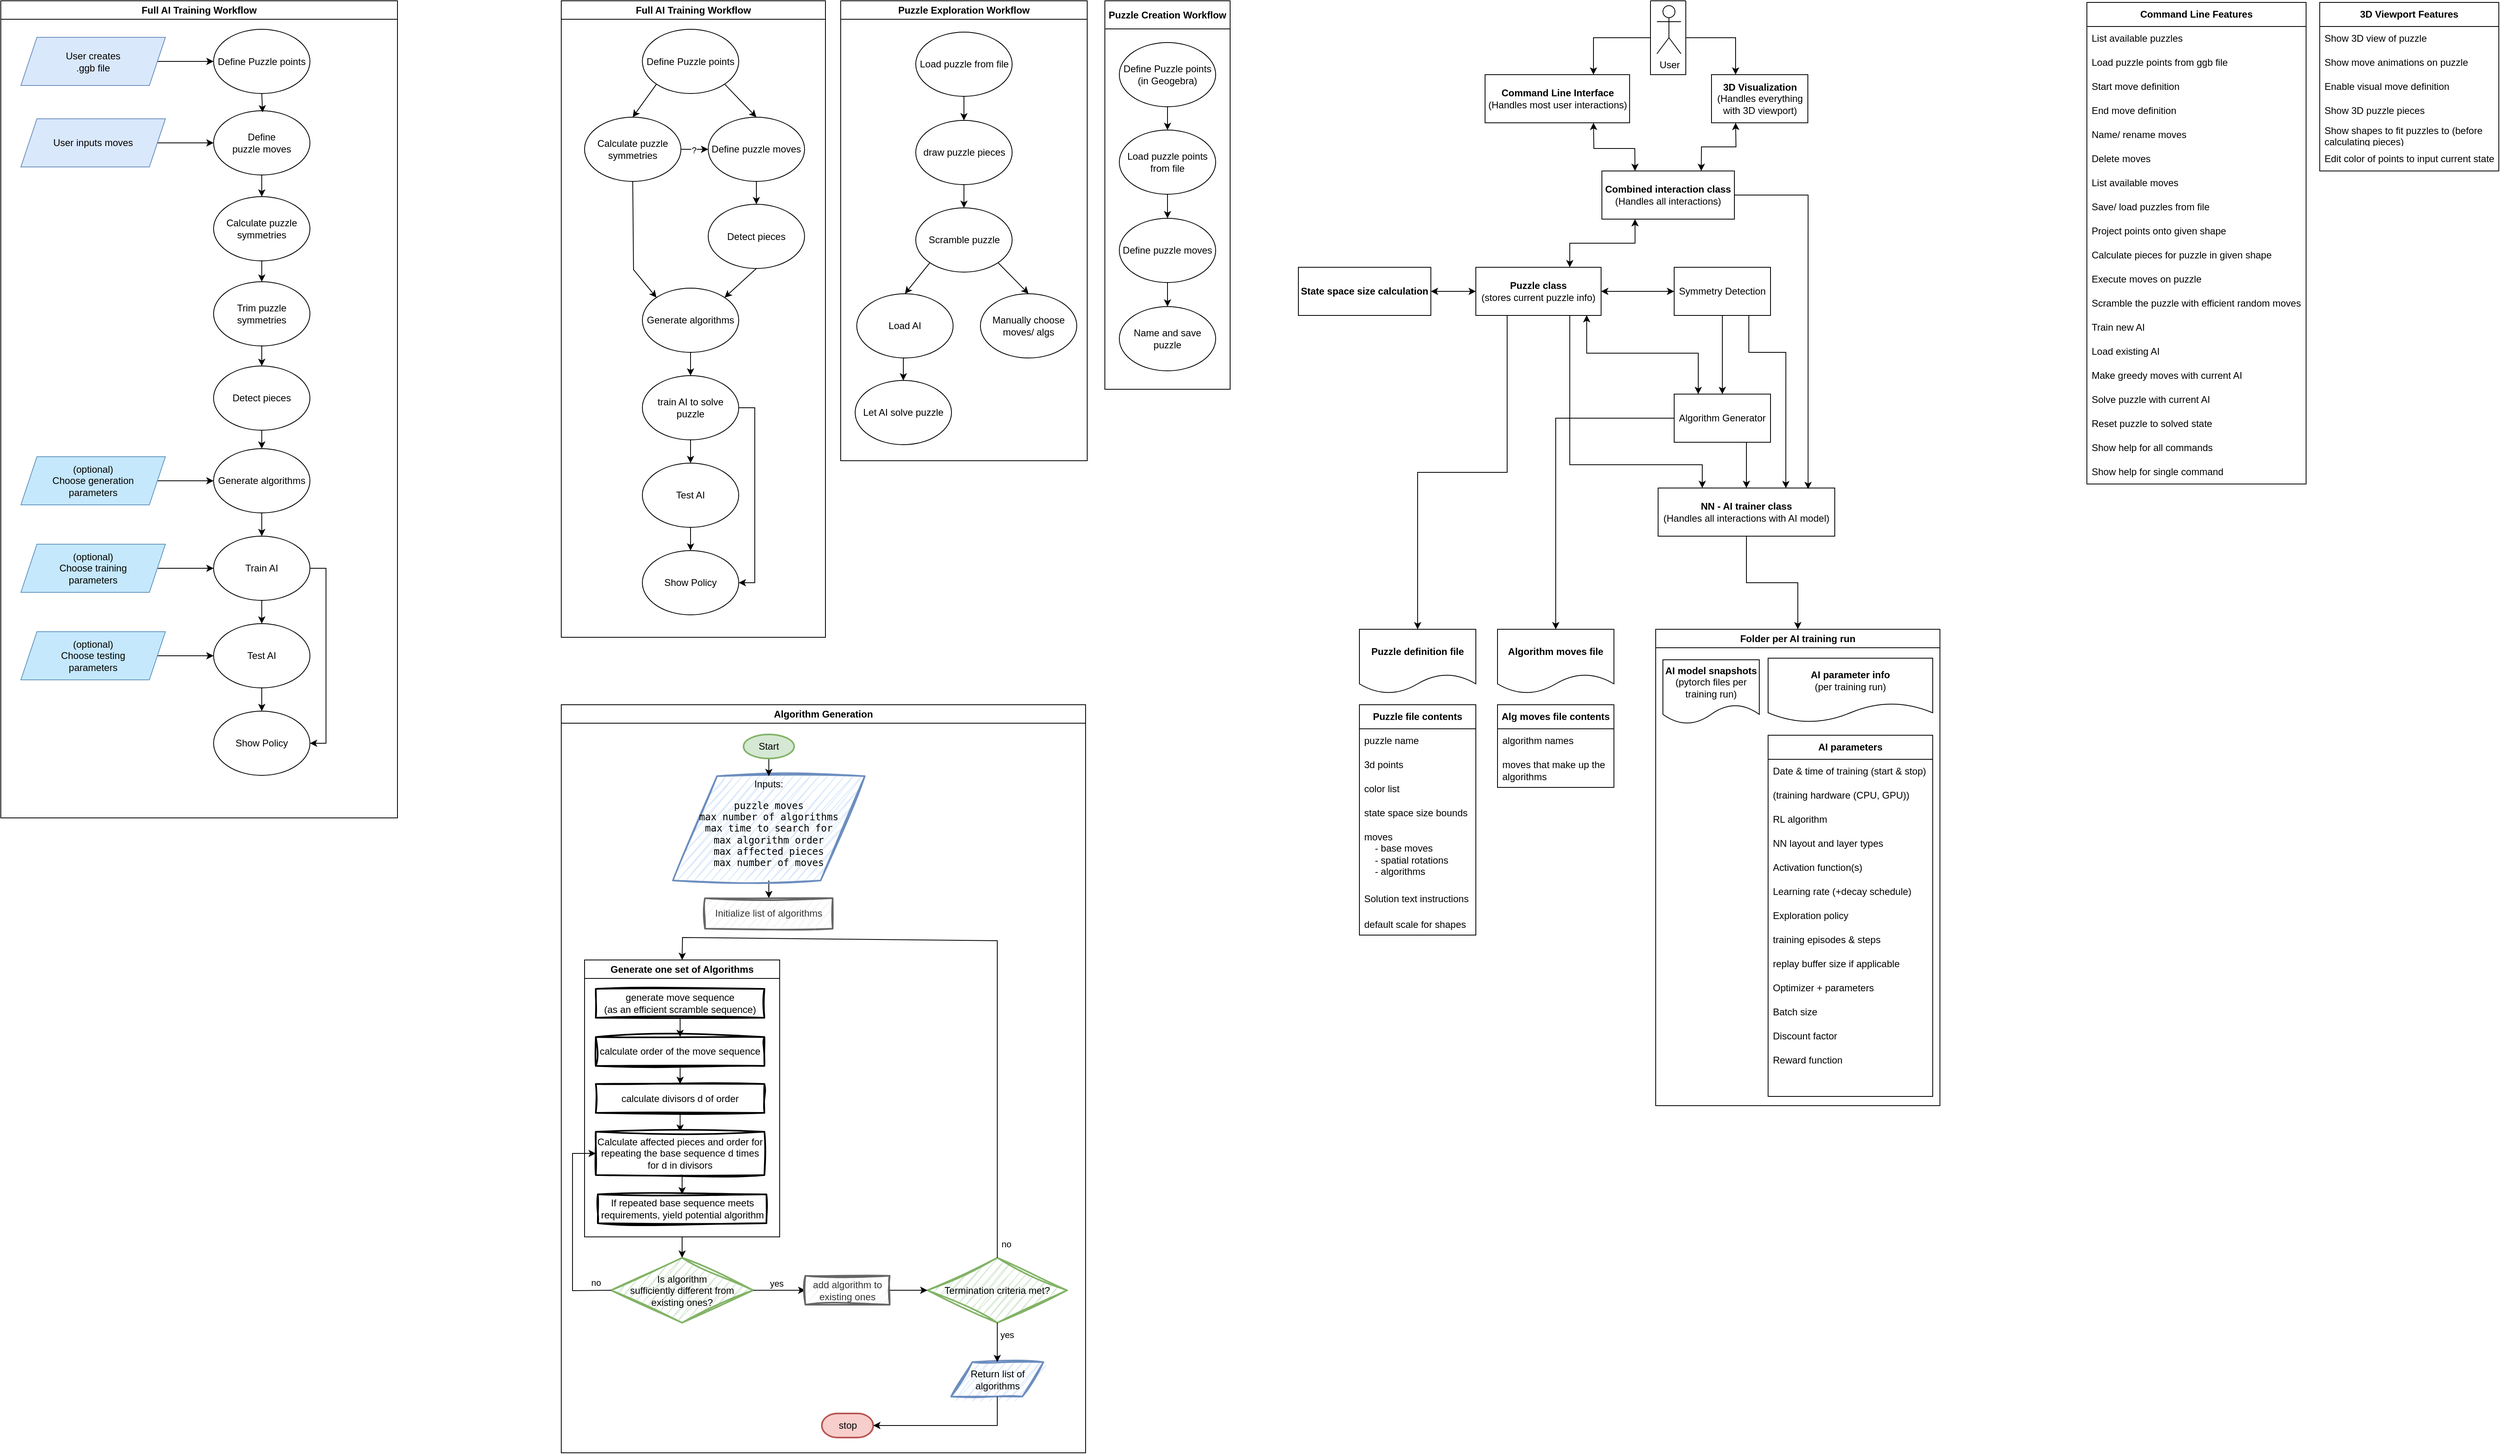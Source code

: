 <mxfile border="50" scale="3" compressed="false" locked="false" version="24.8.6">
  <diagram name="Blank" id="YmL12bMKpDGza6XwsDPr">
    <mxGraphModel dx="2830" dy="453" grid="0" gridSize="10" guides="1" tooltips="1" connect="1" arrows="1" fold="1" page="0" pageScale="1" pageWidth="827" pageHeight="1169" background="none" math="1" shadow="0">
      <root>
        <mxCell id="X5NqExCQtvZxIxQ7pmgY-0" />
        <mxCell id="1" parent="X5NqExCQtvZxIxQ7pmgY-0" />
        <mxCell id="YZ_U7X2G1Z9TdqTl7Ohf-2" value="&lt;b&gt;3D Visualization &lt;/b&gt;(Handles everything with 3D viewport)" style="rounded=0;whiteSpace=wrap;html=1;" parent="1" vertex="1">
          <mxGeometry x="369.5" y="362" width="120" height="60" as="geometry" />
        </mxCell>
        <mxCell id="YZ_U7X2G1Z9TdqTl7Ohf-3" value="&lt;b&gt;Command Line Interface&lt;/b&gt;&lt;br&gt;(Handles most user interactions)" style="rounded=0;whiteSpace=wrap;html=1;" parent="1" vertex="1">
          <mxGeometry x="87.5" y="362" width="180" height="60" as="geometry" />
        </mxCell>
        <mxCell id="YZ_U7X2G1Z9TdqTl7Ohf-92" style="edgeStyle=orthogonalEdgeStyle;rounded=0;orthogonalLoop=1;jettySize=auto;html=1;exitX=0.5;exitY=1;exitDx=0;exitDy=0;entryX=0.5;entryY=0;entryDx=0;entryDy=0;" parent="1" source="YZ_U7X2G1Z9TdqTl7Ohf-6" target="YZ_U7X2G1Z9TdqTl7Ohf-91" edge="1">
          <mxGeometry relative="1" as="geometry" />
        </mxCell>
        <mxCell id="YZ_U7X2G1Z9TdqTl7Ohf-6" value="&lt;b&gt;NN - AI trainer class&lt;/b&gt;&lt;br&gt;(Handles all interactions with AI model)" style="rounded=0;whiteSpace=wrap;html=1;" parent="1" vertex="1">
          <mxGeometry x="303" y="877" width="220" height="60" as="geometry" />
        </mxCell>
        <mxCell id="YZ_U7X2G1Z9TdqTl7Ohf-26" value="&lt;b&gt;Puzzle definition file&lt;/b&gt;" style="shape=document;whiteSpace=wrap;html=1;boundedLbl=1;" parent="1" vertex="1">
          <mxGeometry x="-69" y="1053" width="145" height="80" as="geometry" />
        </mxCell>
        <mxCell id="YZ_U7X2G1Z9TdqTl7Ohf-28" value="&lt;b&gt;Puzzle file contents&lt;/b&gt;" style="swimlane;fontStyle=0;childLayout=stackLayout;horizontal=1;startSize=30;horizontalStack=0;resizeParent=1;resizeParentMax=0;resizeLast=0;collapsible=1;marginBottom=0;whiteSpace=wrap;html=1;" parent="1" vertex="1">
          <mxGeometry x="-69" y="1147" width="145" height="287" as="geometry">
            <mxRectangle x="65" y="796" width="138" height="30" as="alternateBounds" />
          </mxGeometry>
        </mxCell>
        <mxCell id="YZ_U7X2G1Z9TdqTl7Ohf-29" value="puzzle name&lt;br&gt;" style="text;strokeColor=none;fillColor=none;align=left;verticalAlign=middle;spacingLeft=4;spacingRight=4;overflow=hidden;points=[[0,0.5],[1,0.5]];portConstraint=eastwest;rotatable=0;whiteSpace=wrap;html=1;" parent="YZ_U7X2G1Z9TdqTl7Ohf-28" vertex="1">
          <mxGeometry y="30" width="145" height="30" as="geometry" />
        </mxCell>
        <mxCell id="YZ_U7X2G1Z9TdqTl7Ohf-30" value="3d points" style="text;strokeColor=none;fillColor=none;align=left;verticalAlign=middle;spacingLeft=4;spacingRight=4;overflow=hidden;points=[[0,0.5],[1,0.5]];portConstraint=eastwest;rotatable=0;whiteSpace=wrap;html=1;" parent="YZ_U7X2G1Z9TdqTl7Ohf-28" vertex="1">
          <mxGeometry y="60" width="145" height="30" as="geometry" />
        </mxCell>
        <mxCell id="YZ_U7X2G1Z9TdqTl7Ohf-31" value="color list" style="text;strokeColor=none;fillColor=none;align=left;verticalAlign=middle;spacingLeft=4;spacingRight=4;overflow=hidden;points=[[0,0.5],[1,0.5]];portConstraint=eastwest;rotatable=0;whiteSpace=wrap;html=1;" parent="YZ_U7X2G1Z9TdqTl7Ohf-28" vertex="1">
          <mxGeometry y="90" width="145" height="30" as="geometry" />
        </mxCell>
        <mxCell id="YZ_U7X2G1Z9TdqTl7Ohf-33" value="state space size bounds" style="text;strokeColor=none;fillColor=none;align=left;verticalAlign=middle;spacingLeft=4;spacingRight=4;overflow=hidden;points=[[0,0.5],[1,0.5]];portConstraint=eastwest;rotatable=0;whiteSpace=wrap;html=1;" parent="YZ_U7X2G1Z9TdqTl7Ohf-28" vertex="1">
          <mxGeometry y="120" width="145" height="30" as="geometry" />
        </mxCell>
        <mxCell id="YZ_U7X2G1Z9TdqTl7Ohf-32" value="moves&lt;br&gt;&amp;nbsp; &amp;nbsp; - base moves&lt;br&gt;&amp;nbsp; &amp;nbsp; - spatial rotations&lt;br&gt;&amp;nbsp; &amp;nbsp; - algorithms" style="text;strokeColor=none;fillColor=none;align=left;verticalAlign=middle;spacingLeft=4;spacingRight=4;overflow=hidden;points=[[0,0.5],[1,0.5]];portConstraint=eastwest;rotatable=0;whiteSpace=wrap;html=1;" parent="YZ_U7X2G1Z9TdqTl7Ohf-28" vertex="1">
          <mxGeometry y="150" width="145" height="72" as="geometry" />
        </mxCell>
        <mxCell id="YZ_U7X2G1Z9TdqTl7Ohf-34" value="Solution text instructions" style="text;strokeColor=none;fillColor=none;align=left;verticalAlign=middle;spacingLeft=4;spacingRight=4;overflow=hidden;points=[[0,0.5],[1,0.5]];portConstraint=eastwest;rotatable=0;whiteSpace=wrap;html=1;" parent="YZ_U7X2G1Z9TdqTl7Ohf-28" vertex="1">
          <mxGeometry y="222" width="145" height="39" as="geometry" />
        </mxCell>
        <mxCell id="YZ_U7X2G1Z9TdqTl7Ohf-35" value="default scale for shapes" style="text;strokeColor=none;fillColor=none;align=left;verticalAlign=middle;spacingLeft=4;spacingRight=4;overflow=hidden;points=[[0,0.5],[1,0.5]];portConstraint=eastwest;rotatable=0;whiteSpace=wrap;html=1;" parent="YZ_U7X2G1Z9TdqTl7Ohf-28" vertex="1">
          <mxGeometry y="261" width="145" height="26" as="geometry" />
        </mxCell>
        <mxCell id="YZ_U7X2G1Z9TdqTl7Ohf-85" style="edgeStyle=orthogonalEdgeStyle;rounded=0;orthogonalLoop=1;jettySize=auto;html=1;exitX=0.25;exitY=1;exitDx=0;exitDy=0;entryX=0.5;entryY=0;entryDx=0;entryDy=0;" parent="1" source="YZ_U7X2G1Z9TdqTl7Ohf-36" target="YZ_U7X2G1Z9TdqTl7Ohf-26" edge="1">
          <mxGeometry relative="1" as="geometry" />
        </mxCell>
        <mxCell id="YZ_U7X2G1Z9TdqTl7Ohf-87" style="edgeStyle=orthogonalEdgeStyle;rounded=0;orthogonalLoop=1;jettySize=auto;html=1;exitX=0.75;exitY=1;exitDx=0;exitDy=0;entryX=0.25;entryY=0;entryDx=0;entryDy=0;" parent="1" source="YZ_U7X2G1Z9TdqTl7Ohf-36" target="YZ_U7X2G1Z9TdqTl7Ohf-6" edge="1">
          <mxGeometry relative="1" as="geometry">
            <Array as="points">
              <mxPoint x="193" y="848" />
              <mxPoint x="358" y="848" />
            </Array>
          </mxGeometry>
        </mxCell>
        <mxCell id="vBAFqBCsBt2yFsT1og7w-2" style="edgeStyle=orthogonalEdgeStyle;rounded=0;orthogonalLoop=1;jettySize=auto;html=1;exitX=0.885;exitY=0.993;exitDx=0;exitDy=0;entryX=0.25;entryY=0;entryDx=0;entryDy=0;exitPerimeter=0;startArrow=classic;" parent="1" source="YZ_U7X2G1Z9TdqTl7Ohf-36" target="vBAFqBCsBt2yFsT1og7w-1" edge="1">
          <mxGeometry relative="1" as="geometry">
            <Array as="points">
              <mxPoint x="214" y="709" />
              <mxPoint x="353" y="709" />
            </Array>
          </mxGeometry>
        </mxCell>
        <mxCell id="vBAFqBCsBt2yFsT1og7w-9" style="edgeStyle=orthogonalEdgeStyle;rounded=0;orthogonalLoop=1;jettySize=auto;html=1;exitX=1;exitY=0.5;exitDx=0;exitDy=0;entryX=0;entryY=0.5;entryDx=0;entryDy=0;startArrow=classic;" parent="1" source="YZ_U7X2G1Z9TdqTl7Ohf-36" target="vBAFqBCsBt2yFsT1og7w-5" edge="1">
          <mxGeometry relative="1" as="geometry" />
        </mxCell>
        <mxCell id="YZ_U7X2G1Z9TdqTl7Ohf-36" value="&lt;b&gt;Puzzle class&lt;/b&gt;&lt;br&gt;(stores current puzzle info)" style="rounded=0;whiteSpace=wrap;html=1;" parent="1" vertex="1">
          <mxGeometry x="76" y="602" width="156" height="60" as="geometry" />
        </mxCell>
        <mxCell id="YZ_U7X2G1Z9TdqTl7Ohf-37" value="Full AI Training Workflow" style="swimlane;whiteSpace=wrap;html=1;" parent="1" vertex="1">
          <mxGeometry x="-1063" y="270" width="329" height="793" as="geometry" />
        </mxCell>
        <mxCell id="YZ_U7X2G1Z9TdqTl7Ohf-8" value="Define Puzzle points" style="ellipse;whiteSpace=wrap;html=1;" parent="YZ_U7X2G1Z9TdqTl7Ohf-37" vertex="1">
          <mxGeometry x="101" y="35.5" width="120" height="80" as="geometry" />
        </mxCell>
        <mxCell id="YZ_U7X2G1Z9TdqTl7Ohf-9" value="Define puzzle moves" style="ellipse;whiteSpace=wrap;html=1;" parent="YZ_U7X2G1Z9TdqTl7Ohf-37" vertex="1">
          <mxGeometry x="183" y="145" width="120" height="80" as="geometry" />
        </mxCell>
        <mxCell id="YZ_U7X2G1Z9TdqTl7Ohf-10" value="Calculate puzzle symmetries" style="ellipse;whiteSpace=wrap;html=1;" parent="YZ_U7X2G1Z9TdqTl7Ohf-37" vertex="1">
          <mxGeometry x="29" y="145" width="120" height="80" as="geometry" />
        </mxCell>
        <mxCell id="OKftUoUEySjcNpwJLwpV-1" value="Detect pieces" style="ellipse;whiteSpace=wrap;html=1;" parent="YZ_U7X2G1Z9TdqTl7Ohf-37" vertex="1">
          <mxGeometry x="183" y="253.5" width="120" height="80" as="geometry" />
        </mxCell>
        <mxCell id="YZ_U7X2G1Z9TdqTl7Ohf-11" value="Generate algorithms" style="ellipse;whiteSpace=wrap;html=1;" parent="YZ_U7X2G1Z9TdqTl7Ohf-37" vertex="1">
          <mxGeometry x="101" y="358" width="120" height="80" as="geometry" />
        </mxCell>
        <mxCell id="YZ_U7X2G1Z9TdqTl7Ohf-12" value="train AI to solve puzzle" style="ellipse;whiteSpace=wrap;html=1;" parent="YZ_U7X2G1Z9TdqTl7Ohf-37" vertex="1">
          <mxGeometry x="101" y="467" width="120" height="80" as="geometry" />
        </mxCell>
        <mxCell id="YZ_U7X2G1Z9TdqTl7Ohf-20" style="edgeStyle=orthogonalEdgeStyle;rounded=0;orthogonalLoop=1;jettySize=auto;html=1;exitX=0.5;exitY=1;exitDx=0;exitDy=0;entryX=0.5;entryY=0;entryDx=0;entryDy=0;" parent="YZ_U7X2G1Z9TdqTl7Ohf-37" source="YZ_U7X2G1Z9TdqTl7Ohf-11" target="YZ_U7X2G1Z9TdqTl7Ohf-12" edge="1">
          <mxGeometry relative="1" as="geometry" />
        </mxCell>
        <mxCell id="YZ_U7X2G1Z9TdqTl7Ohf-13" value="Test AI" style="ellipse;whiteSpace=wrap;html=1;" parent="YZ_U7X2G1Z9TdqTl7Ohf-37" vertex="1">
          <mxGeometry x="101" y="576" width="120" height="80" as="geometry" />
        </mxCell>
        <mxCell id="YZ_U7X2G1Z9TdqTl7Ohf-21" style="edgeStyle=orthogonalEdgeStyle;rounded=0;orthogonalLoop=1;jettySize=auto;html=1;exitX=0.5;exitY=1;exitDx=0;exitDy=0;entryX=0.5;entryY=0;entryDx=0;entryDy=0;" parent="YZ_U7X2G1Z9TdqTl7Ohf-37" source="YZ_U7X2G1Z9TdqTl7Ohf-12" target="YZ_U7X2G1Z9TdqTl7Ohf-13" edge="1">
          <mxGeometry relative="1" as="geometry" />
        </mxCell>
        <mxCell id="YZ_U7X2G1Z9TdqTl7Ohf-14" value="Show Policy" style="ellipse;whiteSpace=wrap;html=1;" parent="YZ_U7X2G1Z9TdqTl7Ohf-37" vertex="1">
          <mxGeometry x="101" y="685" width="120" height="80" as="geometry" />
        </mxCell>
        <mxCell id="YZ_U7X2G1Z9TdqTl7Ohf-24" style="edgeStyle=orthogonalEdgeStyle;rounded=0;orthogonalLoop=1;jettySize=auto;html=1;exitX=1;exitY=0.5;exitDx=0;exitDy=0;entryX=1;entryY=0.5;entryDx=0;entryDy=0;" parent="YZ_U7X2G1Z9TdqTl7Ohf-37" source="YZ_U7X2G1Z9TdqTl7Ohf-12" target="YZ_U7X2G1Z9TdqTl7Ohf-14" edge="1">
          <mxGeometry relative="1" as="geometry" />
        </mxCell>
        <mxCell id="YZ_U7X2G1Z9TdqTl7Ohf-22" style="edgeStyle=orthogonalEdgeStyle;rounded=0;orthogonalLoop=1;jettySize=auto;html=1;exitX=0.5;exitY=1;exitDx=0;exitDy=0;entryX=0.5;entryY=0;entryDx=0;entryDy=0;" parent="YZ_U7X2G1Z9TdqTl7Ohf-37" source="YZ_U7X2G1Z9TdqTl7Ohf-13" target="YZ_U7X2G1Z9TdqTl7Ohf-14" edge="1">
          <mxGeometry relative="1" as="geometry" />
        </mxCell>
        <mxCell id="OKftUoUEySjcNpwJLwpV-6" value="" style="endArrow=classic;html=1;rounded=0;entryX=0.5;entryY=0;entryDx=0;entryDy=0;exitX=0.5;exitY=1;exitDx=0;exitDy=0;" parent="YZ_U7X2G1Z9TdqTl7Ohf-37" source="YZ_U7X2G1Z9TdqTl7Ohf-9" target="OKftUoUEySjcNpwJLwpV-1" edge="1">
          <mxGeometry width="50" height="50" relative="1" as="geometry">
            <mxPoint x="213" y="303" as="sourcePoint" />
            <mxPoint x="263" y="253" as="targetPoint" />
          </mxGeometry>
        </mxCell>
        <mxCell id="OKftUoUEySjcNpwJLwpV-7" value="" style="endArrow=classic;html=1;rounded=0;entryX=1;entryY=0;entryDx=0;entryDy=0;exitX=0.5;exitY=1;exitDx=0;exitDy=0;" parent="YZ_U7X2G1Z9TdqTl7Ohf-37" source="OKftUoUEySjcNpwJLwpV-1" target="YZ_U7X2G1Z9TdqTl7Ohf-11" edge="1">
          <mxGeometry width="50" height="50" relative="1" as="geometry">
            <mxPoint x="198" y="419" as="sourcePoint" />
            <mxPoint x="248" y="369" as="targetPoint" />
          </mxGeometry>
        </mxCell>
        <mxCell id="OKftUoUEySjcNpwJLwpV-8" value="" style="endArrow=classic;html=1;rounded=0;exitX=0.5;exitY=1;exitDx=0;exitDy=0;entryX=0;entryY=0;entryDx=0;entryDy=0;" parent="YZ_U7X2G1Z9TdqTl7Ohf-37" source="YZ_U7X2G1Z9TdqTl7Ohf-10" target="YZ_U7X2G1Z9TdqTl7Ohf-11" edge="1">
          <mxGeometry width="50" height="50" relative="1" as="geometry">
            <mxPoint x="198" y="419" as="sourcePoint" />
            <mxPoint x="248" y="369" as="targetPoint" />
            <Array as="points">
              <mxPoint x="90" y="335" />
            </Array>
          </mxGeometry>
        </mxCell>
        <mxCell id="OKftUoUEySjcNpwJLwpV-12" value="" style="edgeStyle=none;orthogonalLoop=1;jettySize=auto;html=1;rounded=0;entryX=0.5;entryY=0;entryDx=0;entryDy=0;exitX=1;exitY=1;exitDx=0;exitDy=0;" parent="YZ_U7X2G1Z9TdqTl7Ohf-37" source="YZ_U7X2G1Z9TdqTl7Ohf-8" target="YZ_U7X2G1Z9TdqTl7Ohf-9" edge="1">
          <mxGeometry width="100" relative="1" as="geometry">
            <mxPoint x="-97" y="40" as="sourcePoint" />
            <mxPoint x="3" y="40" as="targetPoint" />
            <Array as="points" />
          </mxGeometry>
        </mxCell>
        <mxCell id="Doi4Dh4qiY8hpVvmKW6c-1" value="" style="edgeStyle=none;orthogonalLoop=1;jettySize=auto;html=1;rounded=0;entryX=0.5;entryY=0;entryDx=0;entryDy=0;exitX=0;exitY=1;exitDx=0;exitDy=0;" parent="YZ_U7X2G1Z9TdqTl7Ohf-37" source="YZ_U7X2G1Z9TdqTl7Ohf-8" target="YZ_U7X2G1Z9TdqTl7Ohf-10" edge="1">
          <mxGeometry width="100" relative="1" as="geometry">
            <mxPoint x="213" y="114" as="sourcePoint" />
            <mxPoint x="253" y="155" as="targetPoint" />
            <Array as="points" />
          </mxGeometry>
        </mxCell>
        <mxCell id="Doi4Dh4qiY8hpVvmKW6c-2" value="" style="endArrow=classic;html=1;rounded=0;entryX=0;entryY=0.5;entryDx=0;entryDy=0;exitX=1;exitY=0.5;exitDx=0;exitDy=0;" parent="YZ_U7X2G1Z9TdqTl7Ohf-37" source="YZ_U7X2G1Z9TdqTl7Ohf-10" target="YZ_U7X2G1Z9TdqTl7Ohf-9" edge="1">
          <mxGeometry width="50" height="50" relative="1" as="geometry">
            <mxPoint x="253" y="235" as="sourcePoint" />
            <mxPoint x="253" y="264" as="targetPoint" />
          </mxGeometry>
        </mxCell>
        <mxCell id="Doi4Dh4qiY8hpVvmKW6c-3" value="?" style="edgeLabel;html=1;align=center;verticalAlign=middle;resizable=0;points=[];" parent="Doi4Dh4qiY8hpVvmKW6c-2" vertex="1" connectable="0">
          <mxGeometry x="-0.071" y="-1" relative="1" as="geometry">
            <mxPoint as="offset" />
          </mxGeometry>
        </mxCell>
        <mxCell id="YZ_U7X2G1Z9TdqTl7Ohf-38" value="Puzzle Exploration Workflow" style="swimlane;whiteSpace=wrap;html=1;" parent="1" vertex="1">
          <mxGeometry x="-715" y="270" width="307" height="573" as="geometry" />
        </mxCell>
        <mxCell id="YZ_U7X2G1Z9TdqTl7Ohf-53" style="edgeStyle=orthogonalEdgeStyle;rounded=0;orthogonalLoop=1;jettySize=auto;html=1;exitX=0.5;exitY=1;exitDx=0;exitDy=0;entryX=0.5;entryY=0;entryDx=0;entryDy=0;" parent="YZ_U7X2G1Z9TdqTl7Ohf-38" source="YZ_U7X2G1Z9TdqTl7Ohf-39" target="YZ_U7X2G1Z9TdqTl7Ohf-52" edge="1">
          <mxGeometry relative="1" as="geometry" />
        </mxCell>
        <mxCell id="YZ_U7X2G1Z9TdqTl7Ohf-39" value="Load puzzle from file" style="ellipse;whiteSpace=wrap;html=1;" parent="YZ_U7X2G1Z9TdqTl7Ohf-38" vertex="1">
          <mxGeometry x="93.5" y="39" width="120" height="80" as="geometry" />
        </mxCell>
        <mxCell id="YZ_U7X2G1Z9TdqTl7Ohf-48" style="edgeStyle=orthogonalEdgeStyle;rounded=0;orthogonalLoop=1;jettySize=auto;html=1;exitX=0.5;exitY=1;exitDx=0;exitDy=0;entryX=0.5;entryY=0;entryDx=0;entryDy=0;" parent="YZ_U7X2G1Z9TdqTl7Ohf-38" source="YZ_U7X2G1Z9TdqTl7Ohf-40" target="YZ_U7X2G1Z9TdqTl7Ohf-42" edge="1">
          <mxGeometry relative="1" as="geometry" />
        </mxCell>
        <mxCell id="YZ_U7X2G1Z9TdqTl7Ohf-40" value="Load AI" style="ellipse;whiteSpace=wrap;html=1;" parent="YZ_U7X2G1Z9TdqTl7Ohf-38" vertex="1">
          <mxGeometry x="20" y="365" width="120" height="80" as="geometry" />
        </mxCell>
        <mxCell id="YZ_U7X2G1Z9TdqTl7Ohf-41" value="Scramble puzzle" style="ellipse;whiteSpace=wrap;html=1;" parent="YZ_U7X2G1Z9TdqTl7Ohf-38" vertex="1">
          <mxGeometry x="93.5" y="258" width="120" height="80" as="geometry" />
        </mxCell>
        <mxCell id="YZ_U7X2G1Z9TdqTl7Ohf-42" value="Let AI solve puzzle" style="ellipse;whiteSpace=wrap;html=1;" parent="YZ_U7X2G1Z9TdqTl7Ohf-38" vertex="1">
          <mxGeometry x="18" y="473" width="120" height="80" as="geometry" />
        </mxCell>
        <mxCell id="YZ_U7X2G1Z9TdqTl7Ohf-43" value="Manually choose moves/ algs" style="ellipse;whiteSpace=wrap;html=1;" parent="YZ_U7X2G1Z9TdqTl7Ohf-38" vertex="1">
          <mxGeometry x="174" y="365" width="120" height="80" as="geometry" />
        </mxCell>
        <mxCell id="YZ_U7X2G1Z9TdqTl7Ohf-54" style="edgeStyle=orthogonalEdgeStyle;rounded=0;orthogonalLoop=1;jettySize=auto;html=1;exitX=0.5;exitY=1;exitDx=0;exitDy=0;entryX=0.5;entryY=0;entryDx=0;entryDy=0;" parent="YZ_U7X2G1Z9TdqTl7Ohf-38" source="YZ_U7X2G1Z9TdqTl7Ohf-52" target="YZ_U7X2G1Z9TdqTl7Ohf-41" edge="1">
          <mxGeometry relative="1" as="geometry" />
        </mxCell>
        <mxCell id="YZ_U7X2G1Z9TdqTl7Ohf-52" value="draw puzzle pieces" style="ellipse;whiteSpace=wrap;html=1;" parent="YZ_U7X2G1Z9TdqTl7Ohf-38" vertex="1">
          <mxGeometry x="93.5" y="149" width="120" height="80" as="geometry" />
        </mxCell>
        <mxCell id="OKftUoUEySjcNpwJLwpV-9" value="" style="endArrow=classic;html=1;rounded=0;entryX=0.5;entryY=0;entryDx=0;entryDy=0;exitX=0;exitY=1;exitDx=0;exitDy=0;" parent="YZ_U7X2G1Z9TdqTl7Ohf-38" source="YZ_U7X2G1Z9TdqTl7Ohf-41" target="YZ_U7X2G1Z9TdqTl7Ohf-40" edge="1">
          <mxGeometry width="50" height="50" relative="1" as="geometry">
            <mxPoint x="-143" y="371" as="sourcePoint" />
            <mxPoint x="-93" y="321" as="targetPoint" />
          </mxGeometry>
        </mxCell>
        <mxCell id="OKftUoUEySjcNpwJLwpV-10" value="" style="endArrow=classic;html=1;rounded=0;entryX=0.5;entryY=0;entryDx=0;entryDy=0;exitX=1;exitY=1;exitDx=0;exitDy=0;" parent="YZ_U7X2G1Z9TdqTl7Ohf-38" source="YZ_U7X2G1Z9TdqTl7Ohf-41" target="YZ_U7X2G1Z9TdqTl7Ohf-43" edge="1">
          <mxGeometry width="50" height="50" relative="1" as="geometry">
            <mxPoint x="-143" y="371" as="sourcePoint" />
            <mxPoint x="-93" y="321" as="targetPoint" />
          </mxGeometry>
        </mxCell>
        <mxCell id="YZ_U7X2G1Z9TdqTl7Ohf-55" value="Puzzle Creation Workflow" style="swimlane;whiteSpace=wrap;html=1;startSize=35;" parent="1" vertex="1">
          <mxGeometry x="-386" y="270" width="156" height="484" as="geometry" />
        </mxCell>
        <mxCell id="YZ_U7X2G1Z9TdqTl7Ohf-60" style="edgeStyle=orthogonalEdgeStyle;rounded=0;orthogonalLoop=1;jettySize=auto;html=1;exitX=0.5;exitY=1;exitDx=0;exitDy=0;entryX=0.5;entryY=0;entryDx=0;entryDy=0;" parent="YZ_U7X2G1Z9TdqTl7Ohf-55" source="YZ_U7X2G1Z9TdqTl7Ohf-56" target="YZ_U7X2G1Z9TdqTl7Ohf-58" edge="1">
          <mxGeometry relative="1" as="geometry" />
        </mxCell>
        <mxCell id="YZ_U7X2G1Z9TdqTl7Ohf-56" value="Define Puzzle points&lt;br&gt;(in Geogebra)" style="ellipse;whiteSpace=wrap;html=1;" parent="YZ_U7X2G1Z9TdqTl7Ohf-55" vertex="1">
          <mxGeometry x="18" y="52" width="120" height="80" as="geometry" />
        </mxCell>
        <mxCell id="YZ_U7X2G1Z9TdqTl7Ohf-57" value="Name and save puzzle" style="ellipse;whiteSpace=wrap;html=1;" parent="YZ_U7X2G1Z9TdqTl7Ohf-55" vertex="1">
          <mxGeometry x="18" y="381" width="120" height="80" as="geometry" />
        </mxCell>
        <mxCell id="YZ_U7X2G1Z9TdqTl7Ohf-61" style="edgeStyle=orthogonalEdgeStyle;rounded=0;orthogonalLoop=1;jettySize=auto;html=1;exitX=0.5;exitY=1;exitDx=0;exitDy=0;entryX=0.5;entryY=0;entryDx=0;entryDy=0;" parent="YZ_U7X2G1Z9TdqTl7Ohf-55" source="YZ_U7X2G1Z9TdqTl7Ohf-58" target="YZ_U7X2G1Z9TdqTl7Ohf-59" edge="1">
          <mxGeometry relative="1" as="geometry" />
        </mxCell>
        <mxCell id="YZ_U7X2G1Z9TdqTl7Ohf-58" value="Load puzzle points from file" style="ellipse;whiteSpace=wrap;html=1;" parent="YZ_U7X2G1Z9TdqTl7Ohf-55" vertex="1">
          <mxGeometry x="18" y="161" width="120" height="80" as="geometry" />
        </mxCell>
        <mxCell id="YZ_U7X2G1Z9TdqTl7Ohf-62" style="edgeStyle=orthogonalEdgeStyle;rounded=0;orthogonalLoop=1;jettySize=auto;html=1;exitX=0.5;exitY=1;exitDx=0;exitDy=0;entryX=0.5;entryY=0;entryDx=0;entryDy=0;" parent="YZ_U7X2G1Z9TdqTl7Ohf-55" source="YZ_U7X2G1Z9TdqTl7Ohf-59" target="YZ_U7X2G1Z9TdqTl7Ohf-57" edge="1">
          <mxGeometry relative="1" as="geometry" />
        </mxCell>
        <mxCell id="YZ_U7X2G1Z9TdqTl7Ohf-59" value="Define puzzle moves" style="ellipse;whiteSpace=wrap;html=1;" parent="YZ_U7X2G1Z9TdqTl7Ohf-55" vertex="1">
          <mxGeometry x="18" y="271" width="120" height="80" as="geometry" />
        </mxCell>
        <mxCell id="YZ_U7X2G1Z9TdqTl7Ohf-84" style="edgeStyle=orthogonalEdgeStyle;rounded=0;orthogonalLoop=1;jettySize=auto;html=1;exitX=0.25;exitY=1;exitDx=0;exitDy=0;entryX=0.75;entryY=0;entryDx=0;entryDy=0;startArrow=classic;" parent="1" source="YZ_U7X2G1Z9TdqTl7Ohf-78" target="YZ_U7X2G1Z9TdqTl7Ohf-36" edge="1">
          <mxGeometry relative="1" as="geometry" />
        </mxCell>
        <mxCell id="YZ_U7X2G1Z9TdqTl7Ohf-86" style="edgeStyle=orthogonalEdgeStyle;rounded=0;orthogonalLoop=1;jettySize=auto;html=1;exitX=1;exitY=0.5;exitDx=0;exitDy=0;entryX=0.849;entryY=0.022;entryDx=0;entryDy=0;entryPerimeter=0;" parent="1" source="YZ_U7X2G1Z9TdqTl7Ohf-78" target="YZ_U7X2G1Z9TdqTl7Ohf-6" edge="1">
          <mxGeometry relative="1" as="geometry">
            <Array as="points">
              <mxPoint x="490" y="512" />
            </Array>
          </mxGeometry>
        </mxCell>
        <mxCell id="YZ_U7X2G1Z9TdqTl7Ohf-78" value="&lt;b&gt;Combined interaction class&lt;/b&gt;&lt;br&gt;(Handles all interactions)" style="rounded=0;whiteSpace=wrap;html=1;" parent="1" vertex="1">
          <mxGeometry x="233" y="482" width="165" height="60" as="geometry" />
        </mxCell>
        <mxCell id="YZ_U7X2G1Z9TdqTl7Ohf-81" value="" style="endArrow=classic;startArrow=classic;html=1;rounded=0;entryX=0.25;entryY=1;entryDx=0;entryDy=0;exitX=0.75;exitY=0;exitDx=0;exitDy=0;" parent="1" source="YZ_U7X2G1Z9TdqTl7Ohf-78" target="YZ_U7X2G1Z9TdqTl7Ohf-2" edge="1">
          <mxGeometry width="50" height="50" relative="1" as="geometry">
            <mxPoint x="289" y="571" as="sourcePoint" />
            <mxPoint x="339" y="521" as="targetPoint" />
            <Array as="points">
              <mxPoint x="357" y="452" />
              <mxPoint x="400" y="452" />
            </Array>
          </mxGeometry>
        </mxCell>
        <mxCell id="YZ_U7X2G1Z9TdqTl7Ohf-82" value="" style="endArrow=classic;startArrow=classic;html=1;rounded=0;entryX=0.75;entryY=1;entryDx=0;entryDy=0;exitX=0.25;exitY=0;exitDx=0;exitDy=0;" parent="1" source="YZ_U7X2G1Z9TdqTl7Ohf-78" target="YZ_U7X2G1Z9TdqTl7Ohf-3" edge="1">
          <mxGeometry width="50" height="50" relative="1" as="geometry">
            <mxPoint x="169" y="492" as="sourcePoint" />
            <mxPoint x="212" y="432" as="targetPoint" />
            <Array as="points">
              <mxPoint x="274" y="454" />
              <mxPoint x="223" y="454" />
            </Array>
          </mxGeometry>
        </mxCell>
        <mxCell id="YZ_U7X2G1Z9TdqTl7Ohf-91" value="Folder per AI training run" style="swimlane;whiteSpace=wrap;html=1;" parent="1" vertex="1">
          <mxGeometry x="300" y="1053" width="354" height="593.5" as="geometry" />
        </mxCell>
        <mxCell id="YZ_U7X2G1Z9TdqTl7Ohf-25" value="&lt;b&gt;AI model snapshots&lt;/b&gt;&lt;br&gt;(pytorch files per training run)" style="shape=document;whiteSpace=wrap;html=1;boundedLbl=1;" parent="YZ_U7X2G1Z9TdqTl7Ohf-91" vertex="1">
          <mxGeometry x="9" y="38" width="120" height="80" as="geometry" />
        </mxCell>
        <mxCell id="YZ_U7X2G1Z9TdqTl7Ohf-27" value="&lt;b&gt;AI parameter info&lt;/b&gt;&lt;br&gt;(per training run)" style="shape=document;whiteSpace=wrap;html=1;boundedLbl=1;" parent="YZ_U7X2G1Z9TdqTl7Ohf-91" vertex="1">
          <mxGeometry x="140" y="36" width="205" height="80" as="geometry" />
        </mxCell>
        <mxCell id="YZ_U7X2G1Z9TdqTl7Ohf-63" value="&lt;b&gt;AI parameters&lt;/b&gt;" style="swimlane;fontStyle=0;childLayout=stackLayout;horizontal=1;startSize=30;horizontalStack=0;resizeParent=1;resizeParentMax=0;resizeLast=0;collapsible=1;marginBottom=0;whiteSpace=wrap;html=1;" parent="YZ_U7X2G1Z9TdqTl7Ohf-91" vertex="1">
          <mxGeometry x="140" y="132" width="205" height="450" as="geometry" />
        </mxCell>
        <mxCell id="YZ_U7X2G1Z9TdqTl7Ohf-64" value="Date &amp;amp; time of training (start &amp;amp; stop)" style="text;strokeColor=none;fillColor=none;align=left;verticalAlign=middle;spacingLeft=4;spacingRight=4;overflow=hidden;points=[[0,0.5],[1,0.5]];portConstraint=eastwest;rotatable=0;whiteSpace=wrap;html=1;" parent="YZ_U7X2G1Z9TdqTl7Ohf-63" vertex="1">
          <mxGeometry y="30" width="205" height="30" as="geometry" />
        </mxCell>
        <mxCell id="YZ_U7X2G1Z9TdqTl7Ohf-65" value="(training hardware (CPU, GPU))" style="text;strokeColor=none;fillColor=none;align=left;verticalAlign=middle;spacingLeft=4;spacingRight=4;overflow=hidden;points=[[0,0.5],[1,0.5]];portConstraint=eastwest;rotatable=0;whiteSpace=wrap;html=1;" parent="YZ_U7X2G1Z9TdqTl7Ohf-63" vertex="1">
          <mxGeometry y="60" width="205" height="30" as="geometry" />
        </mxCell>
        <mxCell id="YZ_U7X2G1Z9TdqTl7Ohf-66" value="RL algorithm" style="text;strokeColor=none;fillColor=none;align=left;verticalAlign=middle;spacingLeft=4;spacingRight=4;overflow=hidden;points=[[0,0.5],[1,0.5]];portConstraint=eastwest;rotatable=0;whiteSpace=wrap;html=1;" parent="YZ_U7X2G1Z9TdqTl7Ohf-63" vertex="1">
          <mxGeometry y="90" width="205" height="30" as="geometry" />
        </mxCell>
        <mxCell id="YZ_U7X2G1Z9TdqTl7Ohf-72" value="NN layout and layer types" style="text;strokeColor=none;fillColor=none;align=left;verticalAlign=middle;spacingLeft=4;spacingRight=4;overflow=hidden;points=[[0,0.5],[1,0.5]];portConstraint=eastwest;rotatable=0;whiteSpace=wrap;html=1;" parent="YZ_U7X2G1Z9TdqTl7Ohf-63" vertex="1">
          <mxGeometry y="120" width="205" height="30" as="geometry" />
        </mxCell>
        <mxCell id="YZ_U7X2G1Z9TdqTl7Ohf-71" value="Activation function(s)" style="text;strokeColor=none;fillColor=none;align=left;verticalAlign=middle;spacingLeft=4;spacingRight=4;overflow=hidden;points=[[0,0.5],[1,0.5]];portConstraint=eastwest;rotatable=0;whiteSpace=wrap;html=1;" parent="YZ_U7X2G1Z9TdqTl7Ohf-63" vertex="1">
          <mxGeometry y="150" width="205" height="30" as="geometry" />
        </mxCell>
        <mxCell id="YZ_U7X2G1Z9TdqTl7Ohf-70" value="Learning rate (+decay schedule)" style="text;strokeColor=none;fillColor=none;align=left;verticalAlign=middle;spacingLeft=4;spacingRight=4;overflow=hidden;points=[[0,0.5],[1,0.5]];portConstraint=eastwest;rotatable=0;whiteSpace=wrap;html=1;" parent="YZ_U7X2G1Z9TdqTl7Ohf-63" vertex="1">
          <mxGeometry y="180" width="205" height="30" as="geometry" />
        </mxCell>
        <mxCell id="YZ_U7X2G1Z9TdqTl7Ohf-69" value="Exploration policy" style="text;strokeColor=none;fillColor=none;align=left;verticalAlign=middle;spacingLeft=4;spacingRight=4;overflow=hidden;points=[[0,0.5],[1,0.5]];portConstraint=eastwest;rotatable=0;whiteSpace=wrap;html=1;" parent="YZ_U7X2G1Z9TdqTl7Ohf-63" vertex="1">
          <mxGeometry y="210" width="205" height="30" as="geometry" />
        </mxCell>
        <mxCell id="YZ_U7X2G1Z9TdqTl7Ohf-68" value="training episodes &amp;amp; steps" style="text;strokeColor=none;fillColor=none;align=left;verticalAlign=middle;spacingLeft=4;spacingRight=4;overflow=hidden;points=[[0,0.5],[1,0.5]];portConstraint=eastwest;rotatable=0;whiteSpace=wrap;html=1;" parent="YZ_U7X2G1Z9TdqTl7Ohf-63" vertex="1">
          <mxGeometry y="240" width="205" height="30" as="geometry" />
        </mxCell>
        <mxCell id="YZ_U7X2G1Z9TdqTl7Ohf-67" value="replay buffer size if applicable" style="text;strokeColor=none;fillColor=none;align=left;verticalAlign=middle;spacingLeft=4;spacingRight=4;overflow=hidden;points=[[0,0.5],[1,0.5]];portConstraint=eastwest;rotatable=0;whiteSpace=wrap;html=1;" parent="YZ_U7X2G1Z9TdqTl7Ohf-63" vertex="1">
          <mxGeometry y="270" width="205" height="30" as="geometry" />
        </mxCell>
        <mxCell id="YZ_U7X2G1Z9TdqTl7Ohf-73" value="Optimizer + parameters" style="text;strokeColor=none;fillColor=none;align=left;verticalAlign=middle;spacingLeft=4;spacingRight=4;overflow=hidden;points=[[0,0.5],[1,0.5]];portConstraint=eastwest;rotatable=0;whiteSpace=wrap;html=1;" parent="YZ_U7X2G1Z9TdqTl7Ohf-63" vertex="1">
          <mxGeometry y="300" width="205" height="30" as="geometry" />
        </mxCell>
        <mxCell id="YZ_U7X2G1Z9TdqTl7Ohf-77" value="Batch size" style="text;strokeColor=none;fillColor=none;align=left;verticalAlign=middle;spacingLeft=4;spacingRight=4;overflow=hidden;points=[[0,0.5],[1,0.5]];portConstraint=eastwest;rotatable=0;whiteSpace=wrap;html=1;" parent="YZ_U7X2G1Z9TdqTl7Ohf-63" vertex="1">
          <mxGeometry y="330" width="205" height="30" as="geometry" />
        </mxCell>
        <mxCell id="YZ_U7X2G1Z9TdqTl7Ohf-76" value="Discount factor" style="text;strokeColor=none;fillColor=none;align=left;verticalAlign=middle;spacingLeft=4;spacingRight=4;overflow=hidden;points=[[0,0.5],[1,0.5]];portConstraint=eastwest;rotatable=0;whiteSpace=wrap;html=1;" parent="YZ_U7X2G1Z9TdqTl7Ohf-63" vertex="1">
          <mxGeometry y="360" width="205" height="30" as="geometry" />
        </mxCell>
        <mxCell id="YZ_U7X2G1Z9TdqTl7Ohf-75" value="Reward function" style="text;strokeColor=none;fillColor=none;align=left;verticalAlign=middle;spacingLeft=4;spacingRight=4;overflow=hidden;points=[[0,0.5],[1,0.5]];portConstraint=eastwest;rotatable=0;whiteSpace=wrap;html=1;" parent="YZ_U7X2G1Z9TdqTl7Ohf-63" vertex="1">
          <mxGeometry y="390" width="205" height="30" as="geometry" />
        </mxCell>
        <mxCell id="YZ_U7X2G1Z9TdqTl7Ohf-74" style="text;strokeColor=none;fillColor=none;align=left;verticalAlign=middle;spacingLeft=4;spacingRight=4;overflow=hidden;points=[[0,0.5],[1,0.5]];portConstraint=eastwest;rotatable=0;whiteSpace=wrap;html=1;" parent="YZ_U7X2G1Z9TdqTl7Ohf-63" vertex="1">
          <mxGeometry y="420" width="205" height="30" as="geometry" />
        </mxCell>
        <mxCell id="YZ_U7X2G1Z9TdqTl7Ohf-94" value="&lt;b&gt;3D Viewport Features&lt;/b&gt;" style="swimlane;fontStyle=0;childLayout=stackLayout;horizontal=1;startSize=30;horizontalStack=0;resizeParent=1;resizeParentMax=0;resizeLast=0;collapsible=1;marginBottom=0;whiteSpace=wrap;html=1;" parent="1" vertex="1">
          <mxGeometry x="1127" y="272" width="223" height="210" as="geometry" />
        </mxCell>
        <mxCell id="YZ_U7X2G1Z9TdqTl7Ohf-96" value="Show 3D view of puzzle" style="text;strokeColor=none;fillColor=none;align=left;verticalAlign=middle;spacingLeft=4;spacingRight=4;overflow=hidden;points=[[0,0.5],[1,0.5]];portConstraint=eastwest;rotatable=0;whiteSpace=wrap;html=1;" parent="YZ_U7X2G1Z9TdqTl7Ohf-94" vertex="1">
          <mxGeometry y="30" width="223" height="30" as="geometry" />
        </mxCell>
        <mxCell id="YZ_U7X2G1Z9TdqTl7Ohf-97" value="Show move animations on puzzle" style="text;strokeColor=none;fillColor=none;align=left;verticalAlign=middle;spacingLeft=4;spacingRight=4;overflow=hidden;points=[[0,0.5],[1,0.5]];portConstraint=eastwest;rotatable=0;whiteSpace=wrap;html=1;" parent="YZ_U7X2G1Z9TdqTl7Ohf-94" vertex="1">
          <mxGeometry y="60" width="223" height="30" as="geometry" />
        </mxCell>
        <mxCell id="YZ_U7X2G1Z9TdqTl7Ohf-102" value="Enable visual move definition" style="text;strokeColor=none;fillColor=none;align=left;verticalAlign=middle;spacingLeft=4;spacingRight=4;overflow=hidden;points=[[0,0.5],[1,0.5]];portConstraint=eastwest;rotatable=0;whiteSpace=wrap;html=1;" parent="YZ_U7X2G1Z9TdqTl7Ohf-94" vertex="1">
          <mxGeometry y="90" width="223" height="30" as="geometry" />
        </mxCell>
        <mxCell id="YZ_U7X2G1Z9TdqTl7Ohf-101" value="Show 3D puzzle pieces" style="text;strokeColor=none;fillColor=none;align=left;verticalAlign=middle;spacingLeft=4;spacingRight=4;overflow=hidden;points=[[0,0.5],[1,0.5]];portConstraint=eastwest;rotatable=0;whiteSpace=wrap;html=1;" parent="YZ_U7X2G1Z9TdqTl7Ohf-94" vertex="1">
          <mxGeometry y="120" width="223" height="30" as="geometry" />
        </mxCell>
        <mxCell id="YZ_U7X2G1Z9TdqTl7Ohf-100" value="Show shapes to fit puzzles to (before calculating pieces)" style="text;strokeColor=none;fillColor=none;align=left;verticalAlign=middle;spacingLeft=4;spacingRight=4;overflow=hidden;points=[[0,0.5],[1,0.5]];portConstraint=eastwest;rotatable=0;whiteSpace=wrap;html=1;" parent="YZ_U7X2G1Z9TdqTl7Ohf-94" vertex="1">
          <mxGeometry y="150" width="223" height="30" as="geometry" />
        </mxCell>
        <mxCell id="YZ_U7X2G1Z9TdqTl7Ohf-116" value="Edit color of points to input current state" style="text;strokeColor=none;fillColor=none;align=left;verticalAlign=middle;spacingLeft=4;spacingRight=4;overflow=hidden;points=[[0,0.5],[1,0.5]];portConstraint=eastwest;rotatable=0;whiteSpace=wrap;html=1;" parent="YZ_U7X2G1Z9TdqTl7Ohf-94" vertex="1">
          <mxGeometry y="180" width="223" height="30" as="geometry" />
        </mxCell>
        <mxCell id="YZ_U7X2G1Z9TdqTl7Ohf-103" value="&lt;b&gt;Command Line Features&lt;/b&gt;" style="swimlane;fontStyle=0;childLayout=stackLayout;horizontal=1;startSize=30;horizontalStack=0;resizeParent=1;resizeParentMax=0;resizeLast=0;collapsible=1;marginBottom=0;whiteSpace=wrap;html=1;" parent="1" vertex="1">
          <mxGeometry x="837" y="272" width="273" height="600" as="geometry" />
        </mxCell>
        <mxCell id="YZ_U7X2G1Z9TdqTl7Ohf-104" value="List available puzzles" style="text;strokeColor=none;fillColor=none;align=left;verticalAlign=middle;spacingLeft=4;spacingRight=4;overflow=hidden;points=[[0,0.5],[1,0.5]];portConstraint=eastwest;rotatable=0;whiteSpace=wrap;html=1;" parent="YZ_U7X2G1Z9TdqTl7Ohf-103" vertex="1">
          <mxGeometry y="30" width="273" height="30" as="geometry" />
        </mxCell>
        <mxCell id="YZ_U7X2G1Z9TdqTl7Ohf-106" value="Load puzzle points from ggb file" style="text;strokeColor=none;fillColor=none;align=left;verticalAlign=middle;spacingLeft=4;spacingRight=4;overflow=hidden;points=[[0,0.5],[1,0.5]];portConstraint=eastwest;rotatable=0;whiteSpace=wrap;html=1;" parent="YZ_U7X2G1Z9TdqTl7Ohf-103" vertex="1">
          <mxGeometry y="60" width="273" height="30" as="geometry" />
        </mxCell>
        <mxCell id="YZ_U7X2G1Z9TdqTl7Ohf-115" value="Start move definition" style="text;strokeColor=none;fillColor=none;align=left;verticalAlign=middle;spacingLeft=4;spacingRight=4;overflow=hidden;points=[[0,0.5],[1,0.5]];portConstraint=eastwest;rotatable=0;whiteSpace=wrap;html=1;" parent="YZ_U7X2G1Z9TdqTl7Ohf-103" vertex="1">
          <mxGeometry y="90" width="273" height="30" as="geometry" />
        </mxCell>
        <mxCell id="YZ_U7X2G1Z9TdqTl7Ohf-114" value="End move definition" style="text;strokeColor=none;fillColor=none;align=left;verticalAlign=middle;spacingLeft=4;spacingRight=4;overflow=hidden;points=[[0,0.5],[1,0.5]];portConstraint=eastwest;rotatable=0;whiteSpace=wrap;html=1;" parent="YZ_U7X2G1Z9TdqTl7Ohf-103" vertex="1">
          <mxGeometry y="120" width="273" height="30" as="geometry" />
        </mxCell>
        <mxCell id="YZ_U7X2G1Z9TdqTl7Ohf-113" value="Name/ rename moves" style="text;strokeColor=none;fillColor=none;align=left;verticalAlign=middle;spacingLeft=4;spacingRight=4;overflow=hidden;points=[[0,0.5],[1,0.5]];portConstraint=eastwest;rotatable=0;whiteSpace=wrap;html=1;" parent="YZ_U7X2G1Z9TdqTl7Ohf-103" vertex="1">
          <mxGeometry y="150" width="273" height="30" as="geometry" />
        </mxCell>
        <mxCell id="YZ_U7X2G1Z9TdqTl7Ohf-110" value="Delete moves" style="text;strokeColor=none;fillColor=none;align=left;verticalAlign=middle;spacingLeft=4;spacingRight=4;overflow=hidden;points=[[0,0.5],[1,0.5]];portConstraint=eastwest;rotatable=0;whiteSpace=wrap;html=1;" parent="YZ_U7X2G1Z9TdqTl7Ohf-103" vertex="1">
          <mxGeometry y="180" width="273" height="30" as="geometry" />
        </mxCell>
        <mxCell id="YZ_U7X2G1Z9TdqTl7Ohf-111" value="List available moves&lt;span style=&quot;white-space: pre;&quot;&gt;&#x9;&lt;/span&gt;" style="text;strokeColor=none;fillColor=none;align=left;verticalAlign=middle;spacingLeft=4;spacingRight=4;overflow=hidden;points=[[0,0.5],[1,0.5]];portConstraint=eastwest;rotatable=0;whiteSpace=wrap;html=1;" parent="YZ_U7X2G1Z9TdqTl7Ohf-103" vertex="1">
          <mxGeometry y="210" width="273" height="30" as="geometry" />
        </mxCell>
        <mxCell id="YZ_U7X2G1Z9TdqTl7Ohf-112" value="Save/ load puzzles from file" style="text;strokeColor=none;fillColor=none;align=left;verticalAlign=middle;spacingLeft=4;spacingRight=4;overflow=hidden;points=[[0,0.5],[1,0.5]];portConstraint=eastwest;rotatable=0;whiteSpace=wrap;html=1;" parent="YZ_U7X2G1Z9TdqTl7Ohf-103" vertex="1">
          <mxGeometry y="240" width="273" height="30" as="geometry" />
        </mxCell>
        <mxCell id="YZ_U7X2G1Z9TdqTl7Ohf-109" value="Project points onto given shape" style="text;strokeColor=none;fillColor=none;align=left;verticalAlign=middle;spacingLeft=4;spacingRight=4;overflow=hidden;points=[[0,0.5],[1,0.5]];portConstraint=eastwest;rotatable=0;whiteSpace=wrap;html=1;" parent="YZ_U7X2G1Z9TdqTl7Ohf-103" vertex="1">
          <mxGeometry y="270" width="273" height="30" as="geometry" />
        </mxCell>
        <mxCell id="YZ_U7X2G1Z9TdqTl7Ohf-108" value="Calculate pieces for puzzle in given shape" style="text;strokeColor=none;fillColor=none;align=left;verticalAlign=middle;spacingLeft=4;spacingRight=4;overflow=hidden;points=[[0,0.5],[1,0.5]];portConstraint=eastwest;rotatable=0;whiteSpace=wrap;html=1;" parent="YZ_U7X2G1Z9TdqTl7Ohf-103" vertex="1">
          <mxGeometry y="300" width="273" height="30" as="geometry" />
        </mxCell>
        <mxCell id="YZ_U7X2G1Z9TdqTl7Ohf-107" value="Execute moves on puzzle" style="text;strokeColor=none;fillColor=none;align=left;verticalAlign=middle;spacingLeft=4;spacingRight=4;overflow=hidden;points=[[0,0.5],[1,0.5]];portConstraint=eastwest;rotatable=0;whiteSpace=wrap;html=1;" parent="YZ_U7X2G1Z9TdqTl7Ohf-103" vertex="1">
          <mxGeometry y="330" width="273" height="30" as="geometry" />
        </mxCell>
        <mxCell id="SwG8wEym7CFrvehHTtar-13" value="Scramble the puzzle with efficient random moves" style="text;strokeColor=none;fillColor=none;align=left;verticalAlign=middle;spacingLeft=4;spacingRight=4;overflow=hidden;points=[[0,0.5],[1,0.5]];portConstraint=eastwest;rotatable=0;whiteSpace=wrap;html=1;" parent="YZ_U7X2G1Z9TdqTl7Ohf-103" vertex="1">
          <mxGeometry y="360" width="273" height="30" as="geometry" />
        </mxCell>
        <mxCell id="YZ_U7X2G1Z9TdqTl7Ohf-121" value="Train new AI" style="text;strokeColor=none;fillColor=none;align=left;verticalAlign=middle;spacingLeft=4;spacingRight=4;overflow=hidden;points=[[0,0.5],[1,0.5]];portConstraint=eastwest;rotatable=0;whiteSpace=wrap;html=1;" parent="YZ_U7X2G1Z9TdqTl7Ohf-103" vertex="1">
          <mxGeometry y="390" width="273" height="30" as="geometry" />
        </mxCell>
        <mxCell id="YZ_U7X2G1Z9TdqTl7Ohf-120" value="Load existing AI" style="text;strokeColor=none;fillColor=none;align=left;verticalAlign=middle;spacingLeft=4;spacingRight=4;overflow=hidden;points=[[0,0.5],[1,0.5]];portConstraint=eastwest;rotatable=0;whiteSpace=wrap;html=1;" parent="YZ_U7X2G1Z9TdqTl7Ohf-103" vertex="1">
          <mxGeometry y="420" width="273" height="30" as="geometry" />
        </mxCell>
        <mxCell id="YZ_U7X2G1Z9TdqTl7Ohf-119" value="Make greedy moves with current AI" style="text;strokeColor=none;fillColor=none;align=left;verticalAlign=middle;spacingLeft=4;spacingRight=4;overflow=hidden;points=[[0,0.5],[1,0.5]];portConstraint=eastwest;rotatable=0;whiteSpace=wrap;html=1;" parent="YZ_U7X2G1Z9TdqTl7Ohf-103" vertex="1">
          <mxGeometry y="450" width="273" height="30" as="geometry" />
        </mxCell>
        <mxCell id="YZ_U7X2G1Z9TdqTl7Ohf-118" value="Solve puzzle with current AI" style="text;strokeColor=none;fillColor=none;align=left;verticalAlign=middle;spacingLeft=4;spacingRight=4;overflow=hidden;points=[[0,0.5],[1,0.5]];portConstraint=eastwest;rotatable=0;whiteSpace=wrap;html=1;" parent="YZ_U7X2G1Z9TdqTl7Ohf-103" vertex="1">
          <mxGeometry y="480" width="273" height="30" as="geometry" />
        </mxCell>
        <mxCell id="YZ_U7X2G1Z9TdqTl7Ohf-117" value="Reset puzzle to solved state" style="text;strokeColor=none;fillColor=none;align=left;verticalAlign=middle;spacingLeft=4;spacingRight=4;overflow=hidden;points=[[0,0.5],[1,0.5]];portConstraint=eastwest;rotatable=0;whiteSpace=wrap;html=1;" parent="YZ_U7X2G1Z9TdqTl7Ohf-103" vertex="1">
          <mxGeometry y="510" width="273" height="30" as="geometry" />
        </mxCell>
        <mxCell id="YZ_U7X2G1Z9TdqTl7Ohf-123" value="Show help for all commands" style="text;strokeColor=none;fillColor=none;align=left;verticalAlign=middle;spacingLeft=4;spacingRight=4;overflow=hidden;points=[[0,0.5],[1,0.5]];portConstraint=eastwest;rotatable=0;whiteSpace=wrap;html=1;" parent="YZ_U7X2G1Z9TdqTl7Ohf-103" vertex="1">
          <mxGeometry y="540" width="273" height="30" as="geometry" />
        </mxCell>
        <mxCell id="YZ_U7X2G1Z9TdqTl7Ohf-122" value="Show help for single command" style="text;strokeColor=none;fillColor=none;align=left;verticalAlign=middle;spacingLeft=4;spacingRight=4;overflow=hidden;points=[[0,0.5],[1,0.5]];portConstraint=eastwest;rotatable=0;whiteSpace=wrap;html=1;" parent="YZ_U7X2G1Z9TdqTl7Ohf-103" vertex="1">
          <mxGeometry y="570" width="273" height="30" as="geometry" />
        </mxCell>
        <mxCell id="SwG8wEym7CFrvehHTtar-11" style="edgeStyle=orthogonalEdgeStyle;rounded=0;orthogonalLoop=1;jettySize=auto;html=1;exitX=1;exitY=0.5;exitDx=0;exitDy=0;entryX=0.25;entryY=0;entryDx=0;entryDy=0;" parent="1" source="SwG8wEym7CFrvehHTtar-7" target="YZ_U7X2G1Z9TdqTl7Ohf-2" edge="1">
          <mxGeometry relative="1" as="geometry" />
        </mxCell>
        <mxCell id="SwG8wEym7CFrvehHTtar-12" style="edgeStyle=orthogonalEdgeStyle;rounded=0;orthogonalLoop=1;jettySize=auto;html=1;exitX=0;exitY=0.5;exitDx=0;exitDy=0;entryX=0.75;entryY=0;entryDx=0;entryDy=0;" parent="1" source="SwG8wEym7CFrvehHTtar-7" target="YZ_U7X2G1Z9TdqTl7Ohf-3" edge="1">
          <mxGeometry relative="1" as="geometry" />
        </mxCell>
        <mxCell id="SwG8wEym7CFrvehHTtar-7" value="" style="swimlane;startSize=0;movable=1;resizable=1;rotatable=1;deletable=1;editable=1;locked=0;connectable=1;" parent="1" vertex="1">
          <mxGeometry x="293.5" y="270" width="44" height="92" as="geometry" />
        </mxCell>
        <mxCell id="SwG8wEym7CFrvehHTtar-2" value="User" style="shape=umlActor;verticalLabelPosition=bottom;verticalAlign=top;html=1;outlineConnect=0;movable=0;resizable=0;rotatable=0;deletable=0;editable=0;locked=1;connectable=0;" parent="SwG8wEym7CFrvehHTtar-7" vertex="1">
          <mxGeometry x="8" y="6" width="30" height="60" as="geometry" />
        </mxCell>
        <mxCell id="SwG8wEym7CFrvehHTtar-14" value="Algorithm Generation" style="swimlane;whiteSpace=wrap;html=1;" parent="1" vertex="1">
          <mxGeometry x="-1063" y="1147" width="653" height="932" as="geometry" />
        </mxCell>
        <mxCell id="SwG8wEym7CFrvehHTtar-20" style="edgeStyle=orthogonalEdgeStyle;rounded=0;orthogonalLoop=1;jettySize=auto;html=1;exitX=0.5;exitY=1;exitDx=0;exitDy=0;entryX=0.5;entryY=0;entryDx=0;entryDy=0;" parent="SwG8wEym7CFrvehHTtar-14" source="SwG8wEym7CFrvehHTtar-16" target="SwG8wEym7CFrvehHTtar-19" edge="1">
          <mxGeometry relative="1" as="geometry" />
        </mxCell>
        <mxCell id="SwG8wEym7CFrvehHTtar-16" value="Inputs:&lt;pre&gt;puzzle moves&lt;br&gt;max number of algorithms&lt;br&gt;max time to search for&lt;br&gt;max algorithm order&lt;br&gt;max affected pieces&lt;br&gt;max number of moves&lt;/pre&gt;" style="shape=parallelogram;html=1;strokeWidth=2;perimeter=parallelogramPerimeter;whiteSpace=wrap;rounded=0;arcSize=12;size=0.23;align=center;fillColor=#dae8fc;strokeColor=#6c8ebf;sketch=1;curveFitting=1;jiggle=2;" parent="SwG8wEym7CFrvehHTtar-14" vertex="1">
          <mxGeometry x="139" y="89" width="239" height="130" as="geometry" />
        </mxCell>
        <mxCell id="SwG8wEym7CFrvehHTtar-18" style="edgeStyle=orthogonalEdgeStyle;rounded=0;orthogonalLoop=1;jettySize=auto;html=1;exitX=0.5;exitY=1;exitDx=0;exitDy=0;exitPerimeter=0;entryX=0.5;entryY=0;entryDx=0;entryDy=0;" parent="SwG8wEym7CFrvehHTtar-14" source="SwG8wEym7CFrvehHTtar-17" target="SwG8wEym7CFrvehHTtar-16" edge="1">
          <mxGeometry relative="1" as="geometry" />
        </mxCell>
        <mxCell id="SwG8wEym7CFrvehHTtar-17" value="Start" style="strokeWidth=2;html=1;shape=mxgraph.flowchart.start_1;whiteSpace=wrap;fillColor=#d5e8d4;strokeColor=#82b366;" parent="SwG8wEym7CFrvehHTtar-14" vertex="1">
          <mxGeometry x="227" y="37" width="63" height="30" as="geometry" />
        </mxCell>
        <mxCell id="SwG8wEym7CFrvehHTtar-19" value="Initialize list of algorithms" style="rounded=0;whiteSpace=wrap;html=1;absoluteArcSize=1;arcSize=14;strokeWidth=2;fillColor=#f5f5f5;fontColor=#333333;strokeColor=#666666;glass=0;sketch=1;curveFitting=1;jiggle=2;" parent="SwG8wEym7CFrvehHTtar-14" vertex="1">
          <mxGeometry x="179" y="241" width="159" height="38" as="geometry" />
        </mxCell>
        <mxCell id="SwG8wEym7CFrvehHTtar-21" value="Termination criteria met?" style="strokeWidth=2;html=1;shape=mxgraph.flowchart.decision;whiteSpace=wrap;fillColor=#d5e8d4;strokeColor=#82b366;sketch=1;curveFitting=1;jiggle=2;" parent="SwG8wEym7CFrvehHTtar-14" vertex="1">
          <mxGeometry x="456" y="689" width="174" height="81" as="geometry" />
        </mxCell>
        <mxCell id="SwG8wEym7CFrvehHTtar-23" value="Generate one set of Algorithms" style="swimlane;whiteSpace=wrap;html=1;startSize=23;" parent="SwG8wEym7CFrvehHTtar-14" vertex="1">
          <mxGeometry x="29" y="318" width="243" height="345" as="geometry" />
        </mxCell>
        <mxCell id="SwG8wEym7CFrvehHTtar-44" style="edgeStyle=orthogonalEdgeStyle;rounded=0;orthogonalLoop=1;jettySize=auto;html=1;exitX=0.5;exitY=1;exitDx=0;exitDy=0;entryX=0.5;entryY=0;entryDx=0;entryDy=0;" parent="SwG8wEym7CFrvehHTtar-23" source="SwG8wEym7CFrvehHTtar-22" target="SwG8wEym7CFrvehHTtar-24" edge="1">
          <mxGeometry relative="1" as="geometry" />
        </mxCell>
        <mxCell id="SwG8wEym7CFrvehHTtar-22" value="generate move sequence&lt;br&gt;(as an efficient scramble sequence)" style="rounded=0;whiteSpace=wrap;html=1;absoluteArcSize=1;arcSize=14;strokeWidth=2;sketch=1;curveFitting=1;jiggle=2;" parent="SwG8wEym7CFrvehHTtar-23" vertex="1">
          <mxGeometry x="14" y="36" width="210" height="36" as="geometry" />
        </mxCell>
        <mxCell id="SwG8wEym7CFrvehHTtar-45" style="edgeStyle=orthogonalEdgeStyle;rounded=0;orthogonalLoop=1;jettySize=auto;html=1;exitX=0.5;exitY=1;exitDx=0;exitDy=0;entryX=0.5;entryY=0;entryDx=0;entryDy=0;" parent="SwG8wEym7CFrvehHTtar-23" source="SwG8wEym7CFrvehHTtar-24" target="SwG8wEym7CFrvehHTtar-25" edge="1">
          <mxGeometry relative="1" as="geometry" />
        </mxCell>
        <mxCell id="SwG8wEym7CFrvehHTtar-24" value="calculate order of the move sequence" style="rounded=0;whiteSpace=wrap;html=1;absoluteArcSize=1;arcSize=14;strokeWidth=2;sketch=1;curveFitting=1;jiggle=2;" parent="SwG8wEym7CFrvehHTtar-23" vertex="1">
          <mxGeometry x="14" y="96" width="210" height="36" as="geometry" />
        </mxCell>
        <mxCell id="SwG8wEym7CFrvehHTtar-46" style="edgeStyle=orthogonalEdgeStyle;rounded=0;orthogonalLoop=1;jettySize=auto;html=1;exitX=0.5;exitY=1;exitDx=0;exitDy=0;entryX=0.5;entryY=0;entryDx=0;entryDy=0;" parent="SwG8wEym7CFrvehHTtar-23" source="SwG8wEym7CFrvehHTtar-25" target="SwG8wEym7CFrvehHTtar-26" edge="1">
          <mxGeometry relative="1" as="geometry" />
        </mxCell>
        <mxCell id="SwG8wEym7CFrvehHTtar-25" value="calculate divisors d of order" style="rounded=0;whiteSpace=wrap;html=1;absoluteArcSize=1;arcSize=14;strokeWidth=2;sketch=1;curveFitting=1;jiggle=2;" parent="SwG8wEym7CFrvehHTtar-23" vertex="1">
          <mxGeometry x="14" y="154.5" width="210" height="36" as="geometry" />
        </mxCell>
        <mxCell id="SwG8wEym7CFrvehHTtar-47" style="edgeStyle=orthogonalEdgeStyle;rounded=0;orthogonalLoop=1;jettySize=auto;html=1;exitX=0.5;exitY=1;exitDx=0;exitDy=0;entryX=0.5;entryY=0;entryDx=0;entryDy=0;" parent="SwG8wEym7CFrvehHTtar-23" source="SwG8wEym7CFrvehHTtar-26" target="SwG8wEym7CFrvehHTtar-27" edge="1">
          <mxGeometry relative="1" as="geometry" />
        </mxCell>
        <mxCell id="SwG8wEym7CFrvehHTtar-26" value="Calculate affected pieces and order for repeating the base sequence d times for d in divisors" style="rounded=0;whiteSpace=wrap;html=1;absoluteArcSize=1;arcSize=14;strokeWidth=2;sketch=1;curveFitting=1;jiggle=2;" parent="SwG8wEym7CFrvehHTtar-23" vertex="1">
          <mxGeometry x="14" y="214" width="210" height="54" as="geometry" />
        </mxCell>
        <mxCell id="SwG8wEym7CFrvehHTtar-27" value="If repeated base sequence meets requirements, yield potential algorithm" style="rounded=0;whiteSpace=wrap;html=1;absoluteArcSize=1;arcSize=14;strokeWidth=2;sketch=1;curveFitting=1;jiggle=2;" parent="SwG8wEym7CFrvehHTtar-23" vertex="1">
          <mxGeometry x="16.5" y="292" width="210" height="36" as="geometry" />
        </mxCell>
        <mxCell id="SwG8wEym7CFrvehHTtar-29" value="Is algorithm&lt;br&gt;sufficiently different from&lt;br&gt;existing ones?" style="strokeWidth=2;html=1;shape=mxgraph.flowchart.decision;whiteSpace=wrap;fillColor=#d5e8d4;strokeColor=#82b366;sketch=1;curveFitting=1;jiggle=2;" parent="SwG8wEym7CFrvehHTtar-14" vertex="1">
          <mxGeometry x="62" y="689" width="177" height="81" as="geometry" />
        </mxCell>
        <mxCell id="SwG8wEym7CFrvehHTtar-30" value="" style="endArrow=classic;html=1;rounded=0;exitX=1;exitY=0.5;exitDx=0;exitDy=0;exitPerimeter=0;entryX=0;entryY=0.5;entryDx=0;entryDy=0;" parent="SwG8wEym7CFrvehHTtar-14" source="SwG8wEym7CFrvehHTtar-29" target="SwG8wEym7CFrvehHTtar-32" edge="1">
          <mxGeometry relative="1" as="geometry">
            <mxPoint x="155" y="713" as="sourcePoint" />
            <mxPoint x="391" y="687" as="targetPoint" />
          </mxGeometry>
        </mxCell>
        <mxCell id="SwG8wEym7CFrvehHTtar-31" value="yes" style="edgeLabel;resizable=0;html=1;;align=center;verticalAlign=middle;" parent="SwG8wEym7CFrvehHTtar-30" connectable="0" vertex="1">
          <mxGeometry relative="1" as="geometry">
            <mxPoint x="-4" y="-9" as="offset" />
          </mxGeometry>
        </mxCell>
        <mxCell id="SwG8wEym7CFrvehHTtar-32" value="add algorithm to existing ones" style="rounded=0;whiteSpace=wrap;html=1;absoluteArcSize=1;arcSize=14;strokeWidth=2;fillColor=#f5f5f5;fontColor=#333333;strokeColor=#666666;sketch=1;curveFitting=1;jiggle=2;glass=0;" parent="SwG8wEym7CFrvehHTtar-14" vertex="1">
          <mxGeometry x="304" y="711.5" width="105" height="36" as="geometry" />
        </mxCell>
        <mxCell id="SwG8wEym7CFrvehHTtar-35" value="" style="endArrow=classic;html=1;rounded=0;exitX=0.5;exitY=0;exitDx=0;exitDy=0;exitPerimeter=0;entryX=0.5;entryY=0;entryDx=0;entryDy=0;" parent="SwG8wEym7CFrvehHTtar-14" source="SwG8wEym7CFrvehHTtar-21" target="SwG8wEym7CFrvehHTtar-23" edge="1">
          <mxGeometry relative="1" as="geometry">
            <mxPoint x="447" y="594" as="sourcePoint" />
            <mxPoint x="532" y="410" as="targetPoint" />
            <Array as="points">
              <mxPoint x="543" y="294" />
              <mxPoint x="151" y="290" />
            </Array>
          </mxGeometry>
        </mxCell>
        <mxCell id="SwG8wEym7CFrvehHTtar-36" value="no" style="edgeLabel;resizable=0;html=1;;align=center;verticalAlign=middle;" parent="SwG8wEym7CFrvehHTtar-35" connectable="0" vertex="1">
          <mxGeometry relative="1" as="geometry">
            <mxPoint x="23" y="378" as="offset" />
          </mxGeometry>
        </mxCell>
        <mxCell id="SwG8wEym7CFrvehHTtar-37" style="edgeStyle=orthogonalEdgeStyle;rounded=0;orthogonalLoop=1;jettySize=auto;html=1;exitX=1;exitY=0.5;exitDx=0;exitDy=0;entryX=0;entryY=0.5;entryDx=0;entryDy=0;entryPerimeter=0;" parent="SwG8wEym7CFrvehHTtar-14" source="SwG8wEym7CFrvehHTtar-32" target="SwG8wEym7CFrvehHTtar-21" edge="1">
          <mxGeometry relative="1" as="geometry" />
        </mxCell>
        <mxCell id="SwG8wEym7CFrvehHTtar-38" style="edgeStyle=orthogonalEdgeStyle;rounded=0;orthogonalLoop=1;jettySize=auto;html=1;exitX=0.5;exitY=1;exitDx=0;exitDy=0;entryX=0.5;entryY=0;entryDx=0;entryDy=0;entryPerimeter=0;" parent="SwG8wEym7CFrvehHTtar-14" source="SwG8wEym7CFrvehHTtar-23" target="SwG8wEym7CFrvehHTtar-29" edge="1">
          <mxGeometry relative="1" as="geometry" />
        </mxCell>
        <mxCell id="SwG8wEym7CFrvehHTtar-41" value="" style="endArrow=classic;html=1;rounded=0;exitX=0;exitY=0.5;exitDx=0;exitDy=0;exitPerimeter=0;entryX=0;entryY=0.5;entryDx=0;entryDy=0;" parent="SwG8wEym7CFrvehHTtar-14" source="SwG8wEym7CFrvehHTtar-29" target="SwG8wEym7CFrvehHTtar-26" edge="1">
          <mxGeometry relative="1" as="geometry">
            <mxPoint x="240" y="843" as="sourcePoint" />
            <mxPoint x="16" y="561" as="targetPoint" />
            <Array as="points">
              <mxPoint x="14" y="730" />
              <mxPoint x="14" y="559" />
            </Array>
          </mxGeometry>
        </mxCell>
        <mxCell id="SwG8wEym7CFrvehHTtar-42" value="no" style="edgeLabel;resizable=0;html=1;;align=center;verticalAlign=middle;" parent="SwG8wEym7CFrvehHTtar-41" connectable="0" vertex="1">
          <mxGeometry relative="1" as="geometry">
            <mxPoint x="29" y="66" as="offset" />
          </mxGeometry>
        </mxCell>
        <mxCell id="SwG8wEym7CFrvehHTtar-51" value="stop" style="strokeWidth=2;html=1;shape=mxgraph.flowchart.terminator;whiteSpace=wrap;fillColor=#f8cecc;strokeColor=#b85450;" parent="SwG8wEym7CFrvehHTtar-14" vertex="1">
          <mxGeometry x="324.5" y="883" width="64" height="30" as="geometry" />
        </mxCell>
        <mxCell id="SwG8wEym7CFrvehHTtar-52" value="Return list of algorithms" style="shape=parallelogram;html=1;strokeWidth=2;perimeter=parallelogramPerimeter;whiteSpace=wrap;rounded=0;arcSize=12;size=0.23;fillColor=#dae8fc;strokeColor=#6c8ebf;sketch=1;curveFitting=1;jiggle=2;" parent="SwG8wEym7CFrvehHTtar-14" vertex="1">
          <mxGeometry x="485.5" y="819" width="115" height="43" as="geometry" />
        </mxCell>
        <mxCell id="SwG8wEym7CFrvehHTtar-48" value="" style="endArrow=classic;html=1;rounded=0;exitX=0.5;exitY=1;exitDx=0;exitDy=0;exitPerimeter=0;entryX=0.5;entryY=0;entryDx=0;entryDy=0;" parent="SwG8wEym7CFrvehHTtar-14" source="SwG8wEym7CFrvehHTtar-21" target="SwG8wEym7CFrvehHTtar-52" edge="1">
          <mxGeometry relative="1" as="geometry">
            <mxPoint x="249" y="740" as="sourcePoint" />
            <mxPoint x="543" y="821" as="targetPoint" />
          </mxGeometry>
        </mxCell>
        <mxCell id="SwG8wEym7CFrvehHTtar-49" value="yes" style="edgeLabel;resizable=0;html=1;;align=center;verticalAlign=middle;" parent="SwG8wEym7CFrvehHTtar-48" connectable="0" vertex="1">
          <mxGeometry relative="1" as="geometry">
            <mxPoint x="12" y="-10" as="offset" />
          </mxGeometry>
        </mxCell>
        <mxCell id="SwG8wEym7CFrvehHTtar-53" style="edgeStyle=orthogonalEdgeStyle;rounded=0;orthogonalLoop=1;jettySize=auto;html=1;exitX=0.5;exitY=1;exitDx=0;exitDy=0;entryX=1;entryY=0.5;entryDx=0;entryDy=0;entryPerimeter=0;" parent="SwG8wEym7CFrvehHTtar-14" source="SwG8wEym7CFrvehHTtar-52" target="SwG8wEym7CFrvehHTtar-51" edge="1">
          <mxGeometry relative="1" as="geometry" />
        </mxCell>
        <mxCell id="vBAFqBCsBt2yFsT1og7w-4" style="edgeStyle=orthogonalEdgeStyle;rounded=0;orthogonalLoop=1;jettySize=auto;html=1;exitX=0.75;exitY=1;exitDx=0;exitDy=0;entryX=0.5;entryY=0;entryDx=0;entryDy=0;" parent="1" source="vBAFqBCsBt2yFsT1og7w-1" target="YZ_U7X2G1Z9TdqTl7Ohf-6" edge="1">
          <mxGeometry relative="1" as="geometry" />
        </mxCell>
        <mxCell id="Ei80YhoctdK4JjEP52sf-11" style="edgeStyle=orthogonalEdgeStyle;rounded=0;orthogonalLoop=1;jettySize=auto;html=1;exitX=0;exitY=0.5;exitDx=0;exitDy=0;" parent="1" source="vBAFqBCsBt2yFsT1og7w-1" target="Ei80YhoctdK4JjEP52sf-1" edge="1">
          <mxGeometry relative="1" as="geometry" />
        </mxCell>
        <mxCell id="vBAFqBCsBt2yFsT1og7w-1" value="Algorithm Generator" style="rounded=0;whiteSpace=wrap;html=1;" parent="1" vertex="1">
          <mxGeometry x="323" y="760" width="120" height="60" as="geometry" />
        </mxCell>
        <mxCell id="vBAFqBCsBt2yFsT1og7w-5" value="Symmetry Detection" style="rounded=0;whiteSpace=wrap;html=1;" parent="1" vertex="1">
          <mxGeometry x="323" y="602" width="120" height="60" as="geometry" />
        </mxCell>
        <mxCell id="vBAFqBCsBt2yFsT1og7w-7" style="edgeStyle=orthogonalEdgeStyle;rounded=0;orthogonalLoop=1;jettySize=auto;html=1;exitX=0.5;exitY=1;exitDx=0;exitDy=0;entryX=0.5;entryY=0;entryDx=0;entryDy=0;" parent="1" source="vBAFqBCsBt2yFsT1og7w-5" target="vBAFqBCsBt2yFsT1og7w-1" edge="1">
          <mxGeometry relative="1" as="geometry" />
        </mxCell>
        <mxCell id="vBAFqBCsBt2yFsT1og7w-8" style="edgeStyle=orthogonalEdgeStyle;rounded=0;orthogonalLoop=1;jettySize=auto;html=1;exitX=0.75;exitY=1;exitDx=0;exitDy=0;entryX=0.723;entryY=0.003;entryDx=0;entryDy=0;entryPerimeter=0;" parent="1" source="vBAFqBCsBt2yFsT1og7w-5" target="YZ_U7X2G1Z9TdqTl7Ohf-6" edge="1">
          <mxGeometry relative="1" as="geometry">
            <Array as="points">
              <mxPoint x="416" y="708" />
              <mxPoint x="462" y="708" />
            </Array>
          </mxGeometry>
        </mxCell>
        <mxCell id="vBAFqBCsBt2yFsT1og7w-10" value="&lt;b&gt;State space size calculation&lt;/b&gt;" style="rounded=0;whiteSpace=wrap;html=1;" parent="1" vertex="1">
          <mxGeometry x="-145" y="602" width="165" height="60" as="geometry" />
        </mxCell>
        <mxCell id="vBAFqBCsBt2yFsT1og7w-11" value="" style="endArrow=classic;startArrow=classic;html=1;rounded=0;exitX=1;exitY=0.5;exitDx=0;exitDy=0;entryX=0;entryY=0.5;entryDx=0;entryDy=0;" parent="1" source="vBAFqBCsBt2yFsT1og7w-10" target="YZ_U7X2G1Z9TdqTl7Ohf-36" edge="1">
          <mxGeometry width="50" height="50" relative="1" as="geometry">
            <mxPoint x="114" y="615" as="sourcePoint" />
            <mxPoint x="164" y="565" as="targetPoint" />
          </mxGeometry>
        </mxCell>
        <mxCell id="scbIIhQ6t74WHXN3cPOo-1" value="Full AI Training Workflow" style="swimlane;whiteSpace=wrap;html=1;" parent="1" vertex="1">
          <mxGeometry x="-1761" y="270" width="494" height="1018" as="geometry" />
        </mxCell>
        <mxCell id="scbIIhQ6t74WHXN3cPOo-2" value="Define Puzzle points" style="ellipse;whiteSpace=wrap;html=1;" parent="scbIIhQ6t74WHXN3cPOo-1" vertex="1">
          <mxGeometry x="265" y="35.5" width="120" height="80" as="geometry" />
        </mxCell>
        <mxCell id="scbIIhQ6t74WHXN3cPOo-3" value="Define&lt;br&gt;puzzle moves" style="ellipse;whiteSpace=wrap;html=1;" parent="scbIIhQ6t74WHXN3cPOo-1" vertex="1">
          <mxGeometry x="265" y="137" width="120" height="80" as="geometry" />
        </mxCell>
        <mxCell id="scbIIhQ6t74WHXN3cPOo-4" value="Calculate puzzle symmetries" style="ellipse;whiteSpace=wrap;html=1;" parent="scbIIhQ6t74WHXN3cPOo-1" vertex="1">
          <mxGeometry x="265" y="244" width="120" height="80" as="geometry" />
        </mxCell>
        <mxCell id="scbIIhQ6t74WHXN3cPOo-5" value="Detect pieces" style="ellipse;whiteSpace=wrap;html=1;" parent="scbIIhQ6t74WHXN3cPOo-1" vertex="1">
          <mxGeometry x="265" y="455" width="120" height="80" as="geometry" />
        </mxCell>
        <mxCell id="scbIIhQ6t74WHXN3cPOo-6" value="Generate algorithms" style="ellipse;whiteSpace=wrap;html=1;" parent="scbIIhQ6t74WHXN3cPOo-1" vertex="1">
          <mxGeometry x="265" y="558" width="120" height="80" as="geometry" />
        </mxCell>
        <mxCell id="scbIIhQ6t74WHXN3cPOo-7" value="Train AI" style="ellipse;whiteSpace=wrap;html=1;" parent="scbIIhQ6t74WHXN3cPOo-1" vertex="1">
          <mxGeometry x="265" y="667" width="120" height="80" as="geometry" />
        </mxCell>
        <mxCell id="scbIIhQ6t74WHXN3cPOo-8" style="edgeStyle=orthogonalEdgeStyle;rounded=0;orthogonalLoop=1;jettySize=auto;html=1;exitX=0.5;exitY=1;exitDx=0;exitDy=0;entryX=0.5;entryY=0;entryDx=0;entryDy=0;" parent="scbIIhQ6t74WHXN3cPOo-1" source="scbIIhQ6t74WHXN3cPOo-6" target="scbIIhQ6t74WHXN3cPOo-7" edge="1">
          <mxGeometry relative="1" as="geometry" />
        </mxCell>
        <mxCell id="scbIIhQ6t74WHXN3cPOo-9" value="Test AI" style="ellipse;whiteSpace=wrap;html=1;" parent="scbIIhQ6t74WHXN3cPOo-1" vertex="1">
          <mxGeometry x="265" y="776" width="120" height="80" as="geometry" />
        </mxCell>
        <mxCell id="scbIIhQ6t74WHXN3cPOo-10" style="edgeStyle=orthogonalEdgeStyle;rounded=0;orthogonalLoop=1;jettySize=auto;html=1;exitX=0.5;exitY=1;exitDx=0;exitDy=0;entryX=0.5;entryY=0;entryDx=0;entryDy=0;" parent="scbIIhQ6t74WHXN3cPOo-1" source="scbIIhQ6t74WHXN3cPOo-7" target="scbIIhQ6t74WHXN3cPOo-9" edge="1">
          <mxGeometry relative="1" as="geometry" />
        </mxCell>
        <mxCell id="scbIIhQ6t74WHXN3cPOo-11" value="Show Policy" style="ellipse;whiteSpace=wrap;html=1;" parent="scbIIhQ6t74WHXN3cPOo-1" vertex="1">
          <mxGeometry x="265" y="885" width="120" height="80" as="geometry" />
        </mxCell>
        <mxCell id="scbIIhQ6t74WHXN3cPOo-12" style="edgeStyle=orthogonalEdgeStyle;rounded=0;orthogonalLoop=1;jettySize=auto;html=1;exitX=1;exitY=0.5;exitDx=0;exitDy=0;entryX=1;entryY=0.5;entryDx=0;entryDy=0;" parent="scbIIhQ6t74WHXN3cPOo-1" source="scbIIhQ6t74WHXN3cPOo-7" target="scbIIhQ6t74WHXN3cPOo-11" edge="1">
          <mxGeometry relative="1" as="geometry" />
        </mxCell>
        <mxCell id="scbIIhQ6t74WHXN3cPOo-13" style="edgeStyle=orthogonalEdgeStyle;rounded=0;orthogonalLoop=1;jettySize=auto;html=1;exitX=0.5;exitY=1;exitDx=0;exitDy=0;entryX=0.5;entryY=0;entryDx=0;entryDy=0;" parent="scbIIhQ6t74WHXN3cPOo-1" source="scbIIhQ6t74WHXN3cPOo-9" target="scbIIhQ6t74WHXN3cPOo-11" edge="1">
          <mxGeometry relative="1" as="geometry" />
        </mxCell>
        <mxCell id="scbIIhQ6t74WHXN3cPOo-14" value="" style="endArrow=classic;html=1;rounded=0;entryX=0.5;entryY=0;entryDx=0;entryDy=0;exitX=0.5;exitY=1;exitDx=0;exitDy=0;" parent="scbIIhQ6t74WHXN3cPOo-1" source="scbIIhQ6t74WHXN3cPOo-4" target="scbIIhQ6t74WHXN3cPOo-22" edge="1">
          <mxGeometry width="50" height="50" relative="1" as="geometry">
            <mxPoint x="376" y="338" as="sourcePoint" />
            <mxPoint x="347" y="333" as="targetPoint" />
          </mxGeometry>
        </mxCell>
        <mxCell id="scbIIhQ6t74WHXN3cPOo-15" value="" style="endArrow=classic;html=1;rounded=0;entryX=0.5;entryY=0;entryDx=0;entryDy=0;exitX=0.5;exitY=1;exitDx=0;exitDy=0;" parent="scbIIhQ6t74WHXN3cPOo-1" source="scbIIhQ6t74WHXN3cPOo-5" target="scbIIhQ6t74WHXN3cPOo-6" edge="1">
          <mxGeometry width="50" height="50" relative="1" as="geometry">
            <mxPoint x="362" y="519" as="sourcePoint" />
            <mxPoint x="412" y="469" as="targetPoint" />
          </mxGeometry>
        </mxCell>
        <mxCell id="scbIIhQ6t74WHXN3cPOo-23" style="edgeStyle=orthogonalEdgeStyle;rounded=0;orthogonalLoop=1;jettySize=auto;html=1;exitX=0.5;exitY=1;exitDx=0;exitDy=0;entryX=0.5;entryY=0;entryDx=0;entryDy=0;" parent="scbIIhQ6t74WHXN3cPOo-1" source="scbIIhQ6t74WHXN3cPOo-22" target="scbIIhQ6t74WHXN3cPOo-5" edge="1">
          <mxGeometry relative="1" as="geometry" />
        </mxCell>
        <mxCell id="scbIIhQ6t74WHXN3cPOo-22" value="Trim puzzle symmetries" style="ellipse;whiteSpace=wrap;html=1;" parent="scbIIhQ6t74WHXN3cPOo-1" vertex="1">
          <mxGeometry x="265" y="350" width="120" height="80" as="geometry" />
        </mxCell>
        <mxCell id="scbIIhQ6t74WHXN3cPOo-25" style="edgeStyle=orthogonalEdgeStyle;rounded=0;orthogonalLoop=1;jettySize=auto;html=1;exitX=1;exitY=0.5;exitDx=0;exitDy=0;entryX=0;entryY=0.5;entryDx=0;entryDy=0;" parent="scbIIhQ6t74WHXN3cPOo-1" source="scbIIhQ6t74WHXN3cPOo-24" target="scbIIhQ6t74WHXN3cPOo-2" edge="1">
          <mxGeometry relative="1" as="geometry" />
        </mxCell>
        <mxCell id="scbIIhQ6t74WHXN3cPOo-24" value="User creates&lt;br&gt;.ggb file" style="shape=parallelogram;perimeter=parallelogramPerimeter;whiteSpace=wrap;html=1;fixedSize=1;fillColor=#dae8fc;strokeColor=#6c8ebf;" parent="scbIIhQ6t74WHXN3cPOo-1" vertex="1">
          <mxGeometry x="25" y="45.5" width="180" height="60" as="geometry" />
        </mxCell>
        <mxCell id="scbIIhQ6t74WHXN3cPOo-27" style="edgeStyle=orthogonalEdgeStyle;rounded=0;orthogonalLoop=1;jettySize=auto;html=1;exitX=1;exitY=0.5;exitDx=0;exitDy=0;entryX=0;entryY=0.5;entryDx=0;entryDy=0;" parent="scbIIhQ6t74WHXN3cPOo-1" source="scbIIhQ6t74WHXN3cPOo-26" target="scbIIhQ6t74WHXN3cPOo-3" edge="1">
          <mxGeometry relative="1" as="geometry" />
        </mxCell>
        <mxCell id="scbIIhQ6t74WHXN3cPOo-26" value="User inputs moves" style="shape=parallelogram;perimeter=parallelogramPerimeter;whiteSpace=wrap;html=1;fixedSize=1;fillColor=#dae8fc;strokeColor=#6c8ebf;" parent="scbIIhQ6t74WHXN3cPOo-1" vertex="1">
          <mxGeometry x="25" y="147" width="180" height="60" as="geometry" />
        </mxCell>
        <mxCell id="scbIIhQ6t74WHXN3cPOo-29" style="edgeStyle=orthogonalEdgeStyle;rounded=0;orthogonalLoop=1;jettySize=auto;html=1;exitX=1;exitY=0.5;exitDx=0;exitDy=0;entryX=0;entryY=0.5;entryDx=0;entryDy=0;" parent="scbIIhQ6t74WHXN3cPOo-1" source="scbIIhQ6t74WHXN3cPOo-28" target="scbIIhQ6t74WHXN3cPOo-6" edge="1">
          <mxGeometry relative="1" as="geometry" />
        </mxCell>
        <mxCell id="scbIIhQ6t74WHXN3cPOo-28" value="(optional)&lt;br&gt;Choose generation&lt;br&gt;parameters" style="shape=parallelogram;perimeter=parallelogramPerimeter;whiteSpace=wrap;html=1;fixedSize=1;fillColor=#C5E8FC;strokeColor=#6196BF;" parent="scbIIhQ6t74WHXN3cPOo-1" vertex="1">
          <mxGeometry x="25" y="568" width="180" height="60" as="geometry" />
        </mxCell>
        <mxCell id="scbIIhQ6t74WHXN3cPOo-30" style="edgeStyle=orthogonalEdgeStyle;rounded=0;orthogonalLoop=1;jettySize=auto;html=1;exitX=1;exitY=0.5;exitDx=0;exitDy=0;entryX=0;entryY=0.5;entryDx=0;entryDy=0;" parent="scbIIhQ6t74WHXN3cPOo-1" source="scbIIhQ6t74WHXN3cPOo-31" target="scbIIhQ6t74WHXN3cPOo-7" edge="1">
          <mxGeometry relative="1" as="geometry">
            <mxPoint x="252" y="748" as="targetPoint" />
          </mxGeometry>
        </mxCell>
        <mxCell id="scbIIhQ6t74WHXN3cPOo-31" value="(optional)&lt;br&gt;Choose training&lt;br&gt;parameters" style="shape=parallelogram;perimeter=parallelogramPerimeter;whiteSpace=wrap;html=1;fixedSize=1;fillColor=#C5E8FC;strokeColor=#6196BF;" parent="scbIIhQ6t74WHXN3cPOo-1" vertex="1">
          <mxGeometry x="25" y="677" width="180" height="60" as="geometry" />
        </mxCell>
        <mxCell id="scbIIhQ6t74WHXN3cPOo-32" style="edgeStyle=orthogonalEdgeStyle;rounded=0;orthogonalLoop=1;jettySize=auto;html=1;exitX=1;exitY=0.5;exitDx=0;exitDy=0;entryX=0;entryY=0.5;entryDx=0;entryDy=0;" parent="scbIIhQ6t74WHXN3cPOo-1" source="scbIIhQ6t74WHXN3cPOo-33" target="scbIIhQ6t74WHXN3cPOo-9" edge="1">
          <mxGeometry relative="1" as="geometry">
            <mxPoint x="251" y="816" as="targetPoint" />
          </mxGeometry>
        </mxCell>
        <mxCell id="scbIIhQ6t74WHXN3cPOo-33" value="(optional)&lt;br&gt;Choose testing&lt;div&gt;parameters&lt;/div&gt;" style="shape=parallelogram;perimeter=parallelogramPerimeter;whiteSpace=wrap;html=1;fixedSize=1;fillColor=#C5E8FC;strokeColor=#6196BF;" parent="scbIIhQ6t74WHXN3cPOo-1" vertex="1">
          <mxGeometry x="25" y="786" width="180" height="60" as="geometry" />
        </mxCell>
        <mxCell id="JLSwfyRTmTwThSyIFYMr-1" value="" style="endArrow=classic;html=1;rounded=0;exitX=0.5;exitY=1;exitDx=0;exitDy=0;entryX=0.5;entryY=0;entryDx=0;entryDy=0;" edge="1" parent="scbIIhQ6t74WHXN3cPOo-1" source="scbIIhQ6t74WHXN3cPOo-3" target="scbIIhQ6t74WHXN3cPOo-4">
          <mxGeometry width="50" height="50" relative="1" as="geometry">
            <mxPoint x="335" y="334" as="sourcePoint" />
            <mxPoint x="326" y="245" as="targetPoint" />
          </mxGeometry>
        </mxCell>
        <mxCell id="Ei80YhoctdK4JjEP52sf-1" value="&lt;b&gt;Algorithm moves file&lt;/b&gt;" style="shape=document;whiteSpace=wrap;html=1;boundedLbl=1;" parent="1" vertex="1">
          <mxGeometry x="103" y="1053" width="145" height="80" as="geometry" />
        </mxCell>
        <mxCell id="Ei80YhoctdK4JjEP52sf-2" value="&lt;b&gt;Alg moves file contents&lt;/b&gt;" style="swimlane;fontStyle=0;childLayout=stackLayout;horizontal=1;startSize=30;horizontalStack=0;resizeParent=1;resizeParentMax=0;resizeLast=0;collapsible=1;marginBottom=0;whiteSpace=wrap;html=1;" parent="1" vertex="1">
          <mxGeometry x="103" y="1147" width="145" height="103" as="geometry">
            <mxRectangle x="65" y="796" width="138" height="30" as="alternateBounds" />
          </mxGeometry>
        </mxCell>
        <mxCell id="Ei80YhoctdK4JjEP52sf-3" value="algorithm names" style="text;strokeColor=none;fillColor=none;align=left;verticalAlign=middle;spacingLeft=4;spacingRight=4;overflow=hidden;points=[[0,0.5],[1,0.5]];portConstraint=eastwest;rotatable=0;whiteSpace=wrap;html=1;" parent="Ei80YhoctdK4JjEP52sf-2" vertex="1">
          <mxGeometry y="30" width="145" height="30" as="geometry" />
        </mxCell>
        <mxCell id="Ei80YhoctdK4JjEP52sf-4" value="moves that make up the algorithms" style="text;strokeColor=none;fillColor=none;align=left;verticalAlign=middle;spacingLeft=4;spacingRight=4;overflow=hidden;points=[[0,0.5],[1,0.5]];portConstraint=eastwest;rotatable=0;whiteSpace=wrap;html=1;" parent="Ei80YhoctdK4JjEP52sf-2" vertex="1">
          <mxGeometry y="60" width="145" height="43" as="geometry" />
        </mxCell>
        <mxCell id="JLSwfyRTmTwThSyIFYMr-2" value="" style="endArrow=classic;html=1;rounded=0;exitX=0.5;exitY=1;exitDx=0;exitDy=0;" edge="1" parent="1" source="scbIIhQ6t74WHXN3cPOo-2">
          <mxGeometry width="50" height="50" relative="1" as="geometry">
            <mxPoint x="-1426" y="497" as="sourcePoint" />
            <mxPoint x="-1435" y="409" as="targetPoint" />
          </mxGeometry>
        </mxCell>
      </root>
    </mxGraphModel>
  </diagram>
</mxfile>
